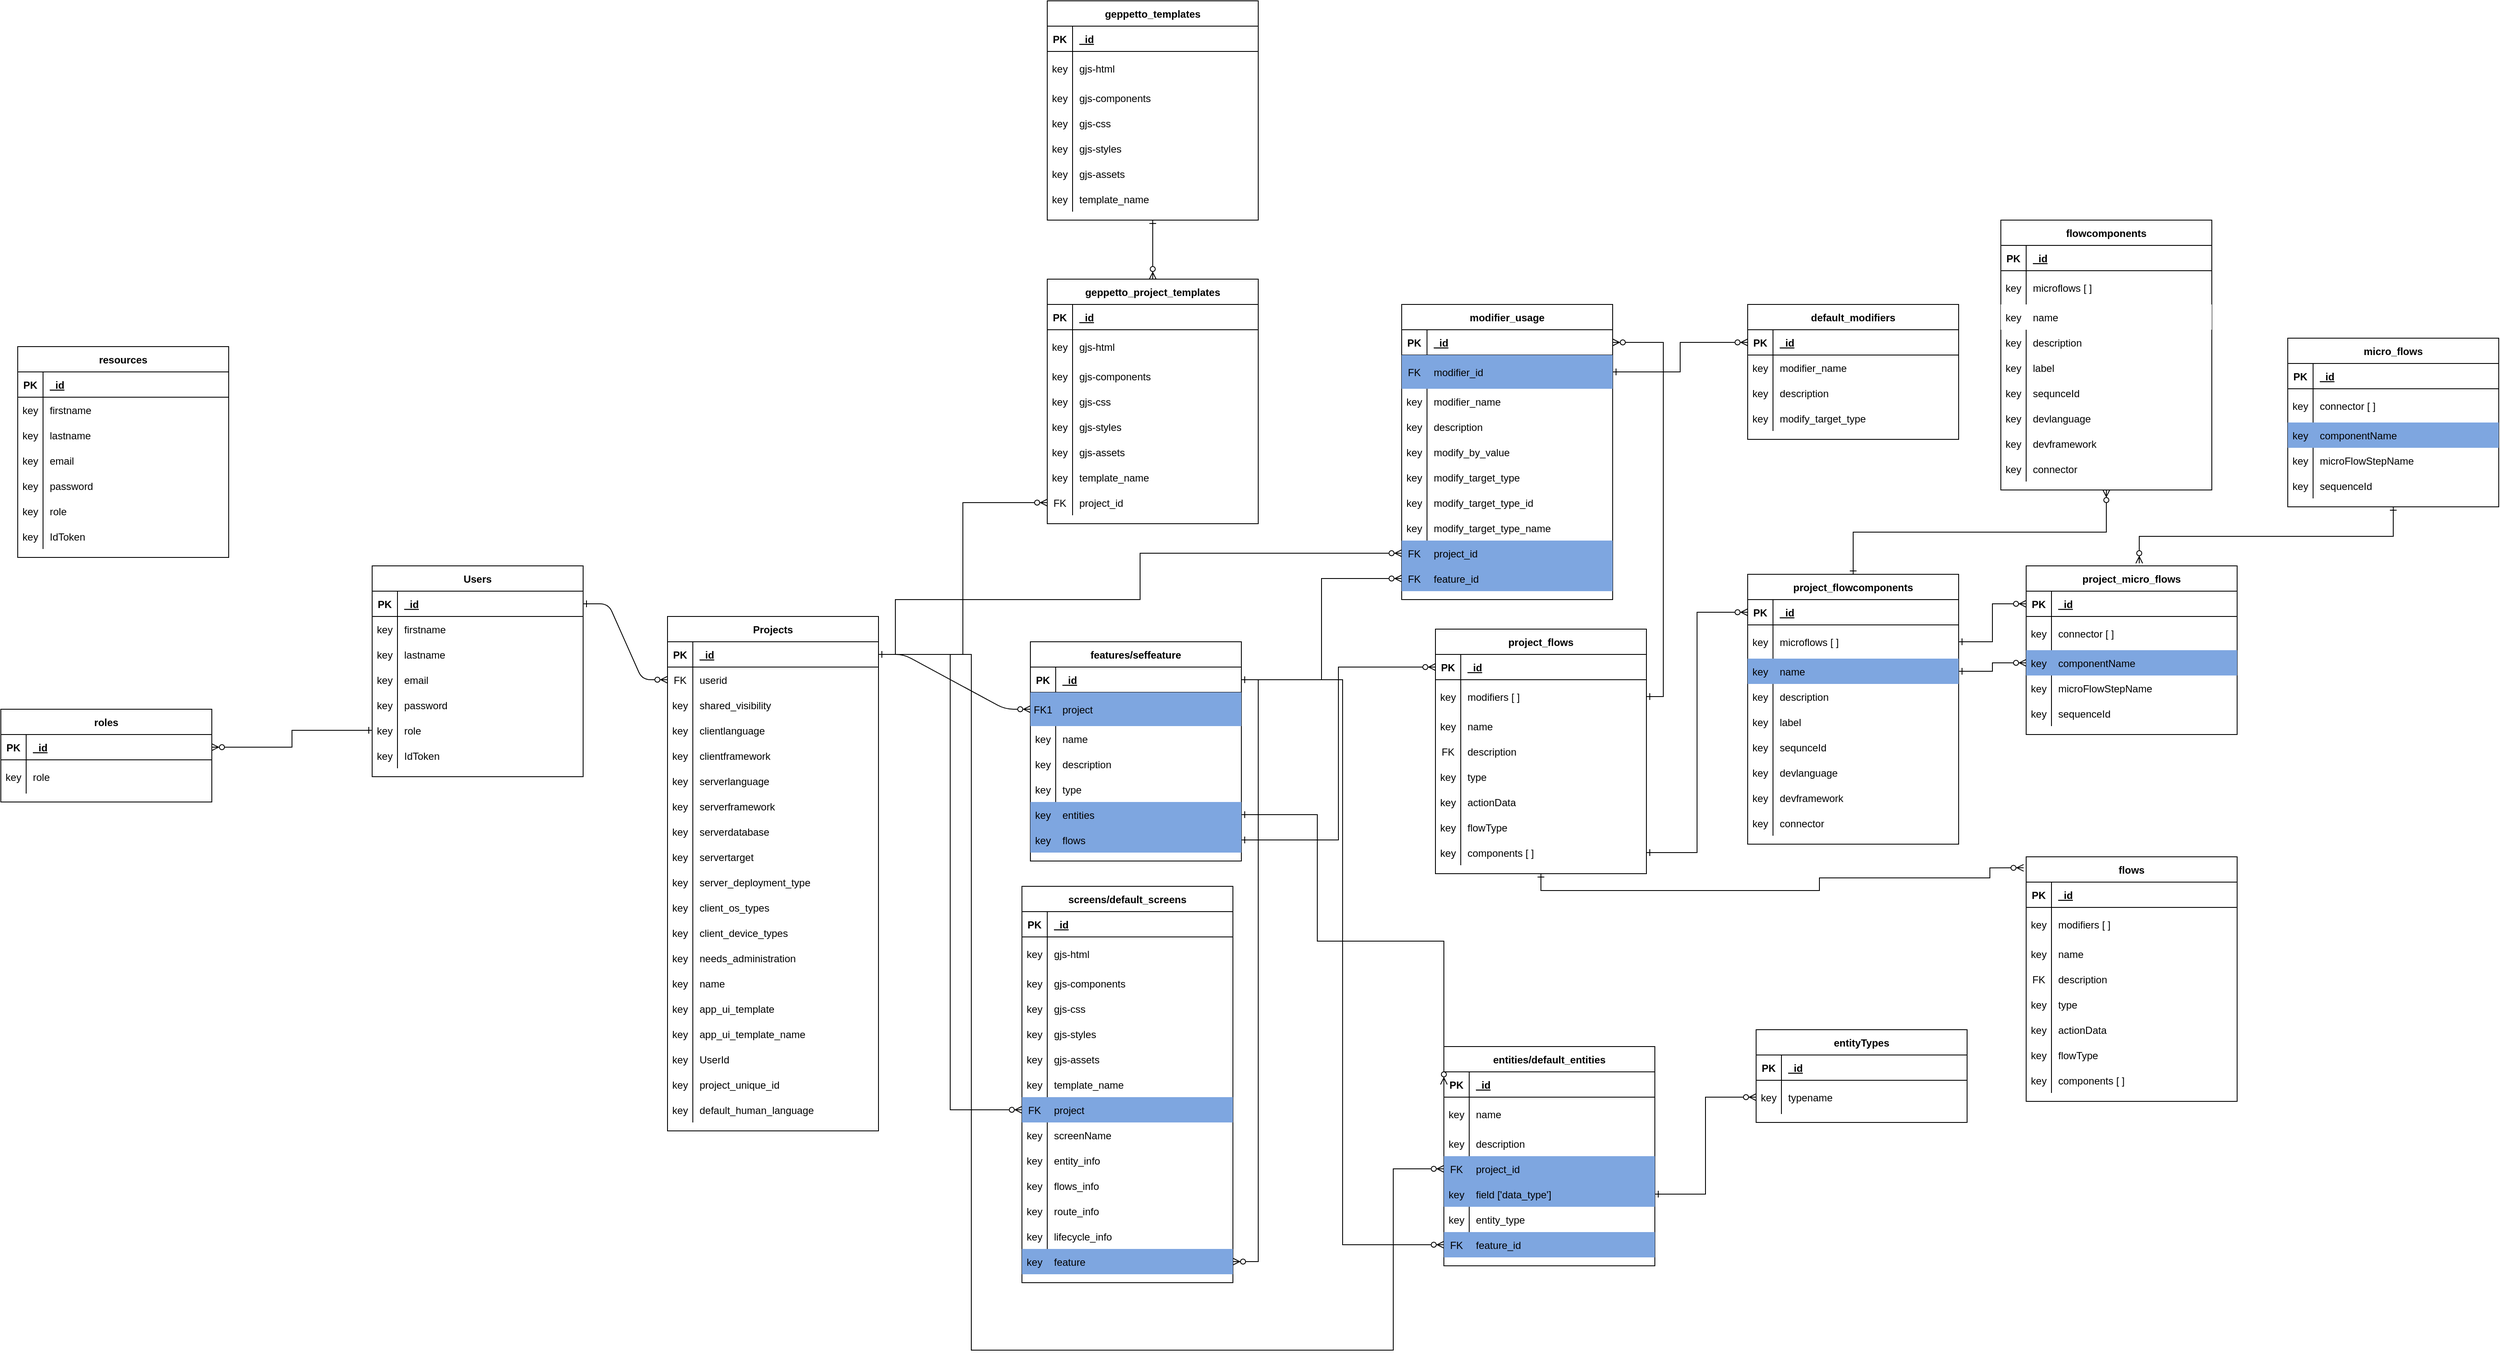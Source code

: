<mxfile version="15.4.0" type="device" pages="2"><diagram id="R2lEEEUBdFMjLlhIrx00" name="base erd"><mxGraphModel dx="2276" dy="2005" grid="1" gridSize="10" guides="1" tooltips="1" connect="1" arrows="1" fold="1" page="1" pageScale="1" pageWidth="850" pageHeight="1100" math="0" shadow="0" extFonts="Permanent Marker^https://fonts.googleapis.com/css?family=Permanent+Marker"><root><mxCell id="0"/><mxCell id="1" parent="0"/><mxCell id="C-vyLk0tnHw3VtMMgP7b-1" value="" style="edgeStyle=entityRelationEdgeStyle;endArrow=ERzeroToMany;startArrow=ERone;endFill=1;startFill=0;" parent="1" source="C-vyLk0tnHw3VtMMgP7b-24" target="C-vyLk0tnHw3VtMMgP7b-6" edge="1"><mxGeometry width="100" height="100" relative="1" as="geometry"><mxPoint x="340" y="720" as="sourcePoint"/><mxPoint x="440" y="620" as="targetPoint"/></mxGeometry></mxCell><mxCell id="C-vyLk0tnHw3VtMMgP7b-12" value="" style="edgeStyle=entityRelationEdgeStyle;endArrow=ERzeroToMany;startArrow=ERone;endFill=1;startFill=0;" parent="1" source="C-vyLk0tnHw3VtMMgP7b-3" target="C-vyLk0tnHw3VtMMgP7b-17" edge="1"><mxGeometry width="100" height="100" relative="1" as="geometry"><mxPoint x="400" y="180" as="sourcePoint"/><mxPoint x="460" y="205" as="targetPoint"/></mxGeometry></mxCell><mxCell id="C-vyLk0tnHw3VtMMgP7b-2" value="Projects" style="shape=table;startSize=30;container=1;collapsible=1;childLayout=tableLayout;fixedRows=1;rowLines=0;fontStyle=1;align=center;resizeLast=1;" parent="1" vertex="1"><mxGeometry x="450" y="120" width="250" height="610" as="geometry"/></mxCell><mxCell id="C-vyLk0tnHw3VtMMgP7b-3" value="" style="shape=partialRectangle;collapsible=0;dropTarget=0;pointerEvents=0;fillColor=none;points=[[0,0.5],[1,0.5]];portConstraint=eastwest;top=0;left=0;right=0;bottom=1;" parent="C-vyLk0tnHw3VtMMgP7b-2" vertex="1"><mxGeometry y="30" width="250" height="30" as="geometry"/></mxCell><mxCell id="C-vyLk0tnHw3VtMMgP7b-4" value="PK" style="shape=partialRectangle;overflow=hidden;connectable=0;fillColor=none;top=0;left=0;bottom=0;right=0;fontStyle=1;" parent="C-vyLk0tnHw3VtMMgP7b-3" vertex="1"><mxGeometry width="30" height="30" as="geometry"/></mxCell><mxCell id="C-vyLk0tnHw3VtMMgP7b-5" value="_id" style="shape=partialRectangle;overflow=hidden;connectable=0;fillColor=none;top=0;left=0;bottom=0;right=0;align=left;spacingLeft=6;fontStyle=5;" parent="C-vyLk0tnHw3VtMMgP7b-3" vertex="1"><mxGeometry x="30" width="220" height="30" as="geometry"/></mxCell><mxCell id="C-vyLk0tnHw3VtMMgP7b-6" value="" style="shape=partialRectangle;collapsible=0;dropTarget=0;pointerEvents=0;fillColor=none;points=[[0,0.5],[1,0.5]];portConstraint=eastwest;top=0;left=0;right=0;bottom=0;" parent="C-vyLk0tnHw3VtMMgP7b-2" vertex="1"><mxGeometry y="60" width="250" height="30" as="geometry"/></mxCell><mxCell id="C-vyLk0tnHw3VtMMgP7b-7" value="FK" style="shape=partialRectangle;overflow=hidden;connectable=0;fillColor=none;top=0;left=0;bottom=0;right=0;" parent="C-vyLk0tnHw3VtMMgP7b-6" vertex="1"><mxGeometry width="30" height="30" as="geometry"/></mxCell><mxCell id="C-vyLk0tnHw3VtMMgP7b-8" value="userid" style="shape=partialRectangle;overflow=hidden;connectable=0;fillColor=none;top=0;left=0;bottom=0;right=0;align=left;spacingLeft=6;" parent="C-vyLk0tnHw3VtMMgP7b-6" vertex="1"><mxGeometry x="30" width="220" height="30" as="geometry"/></mxCell><mxCell id="iNbhovtiXxcmFge84P-a-120" style="shape=partialRectangle;collapsible=0;dropTarget=0;pointerEvents=0;fillColor=none;points=[[0,0.5],[1,0.5]];portConstraint=eastwest;top=0;left=0;right=0;bottom=0;" parent="C-vyLk0tnHw3VtMMgP7b-2" vertex="1"><mxGeometry y="90" width="250" height="30" as="geometry"/></mxCell><mxCell id="iNbhovtiXxcmFge84P-a-121" value="key" style="shape=partialRectangle;overflow=hidden;connectable=0;fillColor=none;top=0;left=0;bottom=0;right=0;" parent="iNbhovtiXxcmFge84P-a-120" vertex="1"><mxGeometry width="30" height="30" as="geometry"/></mxCell><mxCell id="iNbhovtiXxcmFge84P-a-122" value="shared_visibility" style="shape=partialRectangle;overflow=hidden;connectable=0;fillColor=none;top=0;left=0;bottom=0;right=0;align=left;spacingLeft=6;" parent="iNbhovtiXxcmFge84P-a-120" vertex="1"><mxGeometry x="30" width="220" height="30" as="geometry"/></mxCell><mxCell id="iNbhovtiXxcmFge84P-a-126" style="shape=partialRectangle;collapsible=0;dropTarget=0;pointerEvents=0;fillColor=none;points=[[0,0.5],[1,0.5]];portConstraint=eastwest;top=0;left=0;right=0;bottom=0;" parent="C-vyLk0tnHw3VtMMgP7b-2" vertex="1"><mxGeometry y="120" width="250" height="30" as="geometry"/></mxCell><mxCell id="iNbhovtiXxcmFge84P-a-127" value="key" style="shape=partialRectangle;overflow=hidden;connectable=0;fillColor=none;top=0;left=0;bottom=0;right=0;" parent="iNbhovtiXxcmFge84P-a-126" vertex="1"><mxGeometry width="30" height="30" as="geometry"/></mxCell><mxCell id="iNbhovtiXxcmFge84P-a-128" value="clientlanguage" style="shape=partialRectangle;overflow=hidden;connectable=0;fillColor=none;top=0;left=0;bottom=0;right=0;align=left;spacingLeft=6;" parent="iNbhovtiXxcmFge84P-a-126" vertex="1"><mxGeometry x="30" width="220" height="30" as="geometry"/></mxCell><mxCell id="iNbhovtiXxcmFge84P-a-138" style="shape=partialRectangle;collapsible=0;dropTarget=0;pointerEvents=0;fillColor=none;points=[[0,0.5],[1,0.5]];portConstraint=eastwest;top=0;left=0;right=0;bottom=0;" parent="C-vyLk0tnHw3VtMMgP7b-2" vertex="1"><mxGeometry y="150" width="250" height="30" as="geometry"/></mxCell><mxCell id="iNbhovtiXxcmFge84P-a-139" value="key" style="shape=partialRectangle;overflow=hidden;connectable=0;fillColor=none;top=0;left=0;bottom=0;right=0;" parent="iNbhovtiXxcmFge84P-a-138" vertex="1"><mxGeometry width="30" height="30" as="geometry"/></mxCell><mxCell id="iNbhovtiXxcmFge84P-a-140" value="clientframework" style="shape=partialRectangle;overflow=hidden;connectable=0;fillColor=none;top=0;left=0;bottom=0;right=0;align=left;spacingLeft=6;" parent="iNbhovtiXxcmFge84P-a-138" vertex="1"><mxGeometry x="30" width="220" height="30" as="geometry"/></mxCell><mxCell id="iNbhovtiXxcmFge84P-a-135" style="shape=partialRectangle;collapsible=0;dropTarget=0;pointerEvents=0;fillColor=none;points=[[0,0.5],[1,0.5]];portConstraint=eastwest;top=0;left=0;right=0;bottom=0;" parent="C-vyLk0tnHw3VtMMgP7b-2" vertex="1"><mxGeometry y="180" width="250" height="30" as="geometry"/></mxCell><mxCell id="iNbhovtiXxcmFge84P-a-136" value="key" style="shape=partialRectangle;overflow=hidden;connectable=0;fillColor=none;top=0;left=0;bottom=0;right=0;" parent="iNbhovtiXxcmFge84P-a-135" vertex="1"><mxGeometry width="30" height="30" as="geometry"/></mxCell><mxCell id="iNbhovtiXxcmFge84P-a-137" value="serverlanguage" style="shape=partialRectangle;overflow=hidden;connectable=0;fillColor=none;top=0;left=0;bottom=0;right=0;align=left;spacingLeft=6;" parent="iNbhovtiXxcmFge84P-a-135" vertex="1"><mxGeometry x="30" width="220" height="30" as="geometry"/></mxCell><mxCell id="iNbhovtiXxcmFge84P-a-132" style="shape=partialRectangle;collapsible=0;dropTarget=0;pointerEvents=0;fillColor=none;points=[[0,0.5],[1,0.5]];portConstraint=eastwest;top=0;left=0;right=0;bottom=0;" parent="C-vyLk0tnHw3VtMMgP7b-2" vertex="1"><mxGeometry y="210" width="250" height="30" as="geometry"/></mxCell><mxCell id="iNbhovtiXxcmFge84P-a-133" value="key" style="shape=partialRectangle;overflow=hidden;connectable=0;fillColor=none;top=0;left=0;bottom=0;right=0;" parent="iNbhovtiXxcmFge84P-a-132" vertex="1"><mxGeometry width="30" height="30" as="geometry"/></mxCell><mxCell id="iNbhovtiXxcmFge84P-a-134" value="serverframework" style="shape=partialRectangle;overflow=hidden;connectable=0;fillColor=none;top=0;left=0;bottom=0;right=0;align=left;spacingLeft=6;" parent="iNbhovtiXxcmFge84P-a-132" vertex="1"><mxGeometry x="30" width="220" height="30" as="geometry"/></mxCell><mxCell id="iNbhovtiXxcmFge84P-a-129" style="shape=partialRectangle;collapsible=0;dropTarget=0;pointerEvents=0;fillColor=none;points=[[0,0.5],[1,0.5]];portConstraint=eastwest;top=0;left=0;right=0;bottom=0;" parent="C-vyLk0tnHw3VtMMgP7b-2" vertex="1"><mxGeometry y="240" width="250" height="30" as="geometry"/></mxCell><mxCell id="iNbhovtiXxcmFge84P-a-130" value="key" style="shape=partialRectangle;overflow=hidden;connectable=0;fillColor=none;top=0;left=0;bottom=0;right=0;" parent="iNbhovtiXxcmFge84P-a-129" vertex="1"><mxGeometry width="30" height="30" as="geometry"/></mxCell><mxCell id="iNbhovtiXxcmFge84P-a-131" value="serverdatabase" style="shape=partialRectangle;overflow=hidden;connectable=0;fillColor=none;top=0;left=0;bottom=0;right=0;align=left;spacingLeft=6;" parent="iNbhovtiXxcmFge84P-a-129" vertex="1"><mxGeometry x="30" width="220" height="30" as="geometry"/></mxCell><mxCell id="iNbhovtiXxcmFge84P-a-174" style="shape=partialRectangle;collapsible=0;dropTarget=0;pointerEvents=0;fillColor=none;points=[[0,0.5],[1,0.5]];portConstraint=eastwest;top=0;left=0;right=0;bottom=0;" parent="C-vyLk0tnHw3VtMMgP7b-2" vertex="1"><mxGeometry y="270" width="250" height="30" as="geometry"/></mxCell><mxCell id="iNbhovtiXxcmFge84P-a-175" value="key" style="shape=partialRectangle;overflow=hidden;connectable=0;fillColor=none;top=0;left=0;bottom=0;right=0;" parent="iNbhovtiXxcmFge84P-a-174" vertex="1"><mxGeometry width="30" height="30" as="geometry"/></mxCell><mxCell id="iNbhovtiXxcmFge84P-a-176" value="servertarget" style="shape=partialRectangle;overflow=hidden;connectable=0;fillColor=none;top=0;left=0;bottom=0;right=0;align=left;spacingLeft=6;" parent="iNbhovtiXxcmFge84P-a-174" vertex="1"><mxGeometry x="30" width="220" height="30" as="geometry"/></mxCell><mxCell id="iNbhovtiXxcmFge84P-a-171" style="shape=partialRectangle;collapsible=0;dropTarget=0;pointerEvents=0;fillColor=none;points=[[0,0.5],[1,0.5]];portConstraint=eastwest;top=0;left=0;right=0;bottom=0;" parent="C-vyLk0tnHw3VtMMgP7b-2" vertex="1"><mxGeometry y="300" width="250" height="30" as="geometry"/></mxCell><mxCell id="iNbhovtiXxcmFge84P-a-172" value="key" style="shape=partialRectangle;overflow=hidden;connectable=0;fillColor=none;top=0;left=0;bottom=0;right=0;" parent="iNbhovtiXxcmFge84P-a-171" vertex="1"><mxGeometry width="30" height="30" as="geometry"/></mxCell><mxCell id="iNbhovtiXxcmFge84P-a-173" value="server_deployment_type" style="shape=partialRectangle;overflow=hidden;connectable=0;fillColor=none;top=0;left=0;bottom=0;right=0;align=left;spacingLeft=6;" parent="iNbhovtiXxcmFge84P-a-171" vertex="1"><mxGeometry x="30" width="220" height="30" as="geometry"/></mxCell><mxCell id="iNbhovtiXxcmFge84P-a-168" style="shape=partialRectangle;collapsible=0;dropTarget=0;pointerEvents=0;fillColor=none;points=[[0,0.5],[1,0.5]];portConstraint=eastwest;top=0;left=0;right=0;bottom=0;" parent="C-vyLk0tnHw3VtMMgP7b-2" vertex="1"><mxGeometry y="330" width="250" height="30" as="geometry"/></mxCell><mxCell id="iNbhovtiXxcmFge84P-a-169" value="key" style="shape=partialRectangle;overflow=hidden;connectable=0;fillColor=none;top=0;left=0;bottom=0;right=0;" parent="iNbhovtiXxcmFge84P-a-168" vertex="1"><mxGeometry width="30" height="30" as="geometry"/></mxCell><mxCell id="iNbhovtiXxcmFge84P-a-170" value="client_os_types" style="shape=partialRectangle;overflow=hidden;connectable=0;fillColor=none;top=0;left=0;bottom=0;right=0;align=left;spacingLeft=6;" parent="iNbhovtiXxcmFge84P-a-168" vertex="1"><mxGeometry x="30" width="220" height="30" as="geometry"/></mxCell><mxCell id="iNbhovtiXxcmFge84P-a-165" style="shape=partialRectangle;collapsible=0;dropTarget=0;pointerEvents=0;fillColor=none;points=[[0,0.5],[1,0.5]];portConstraint=eastwest;top=0;left=0;right=0;bottom=0;" parent="C-vyLk0tnHw3VtMMgP7b-2" vertex="1"><mxGeometry y="360" width="250" height="30" as="geometry"/></mxCell><mxCell id="iNbhovtiXxcmFge84P-a-166" value="key" style="shape=partialRectangle;overflow=hidden;connectable=0;fillColor=none;top=0;left=0;bottom=0;right=0;" parent="iNbhovtiXxcmFge84P-a-165" vertex="1"><mxGeometry width="30" height="30" as="geometry"/></mxCell><mxCell id="iNbhovtiXxcmFge84P-a-167" value="client_device_types" style="shape=partialRectangle;overflow=hidden;connectable=0;fillColor=none;top=0;left=0;bottom=0;right=0;align=left;spacingLeft=6;" parent="iNbhovtiXxcmFge84P-a-165" vertex="1"><mxGeometry x="30" width="220" height="30" as="geometry"/></mxCell><mxCell id="iNbhovtiXxcmFge84P-a-162" style="shape=partialRectangle;collapsible=0;dropTarget=0;pointerEvents=0;fillColor=none;points=[[0,0.5],[1,0.5]];portConstraint=eastwest;top=0;left=0;right=0;bottom=0;" parent="C-vyLk0tnHw3VtMMgP7b-2" vertex="1"><mxGeometry y="390" width="250" height="30" as="geometry"/></mxCell><mxCell id="iNbhovtiXxcmFge84P-a-163" value="key" style="shape=partialRectangle;overflow=hidden;connectable=0;fillColor=none;top=0;left=0;bottom=0;right=0;" parent="iNbhovtiXxcmFge84P-a-162" vertex="1"><mxGeometry width="30" height="30" as="geometry"/></mxCell><mxCell id="iNbhovtiXxcmFge84P-a-164" value="needs_administration" style="shape=partialRectangle;overflow=hidden;connectable=0;fillColor=none;top=0;left=0;bottom=0;right=0;align=left;spacingLeft=6;" parent="iNbhovtiXxcmFge84P-a-162" vertex="1"><mxGeometry x="30" width="220" height="30" as="geometry"/></mxCell><mxCell id="iNbhovtiXxcmFge84P-a-159" style="shape=partialRectangle;collapsible=0;dropTarget=0;pointerEvents=0;fillColor=none;points=[[0,0.5],[1,0.5]];portConstraint=eastwest;top=0;left=0;right=0;bottom=0;" parent="C-vyLk0tnHw3VtMMgP7b-2" vertex="1"><mxGeometry y="420" width="250" height="30" as="geometry"/></mxCell><mxCell id="iNbhovtiXxcmFge84P-a-160" value="key" style="shape=partialRectangle;overflow=hidden;connectable=0;fillColor=none;top=0;left=0;bottom=0;right=0;" parent="iNbhovtiXxcmFge84P-a-159" vertex="1"><mxGeometry width="30" height="30" as="geometry"/></mxCell><mxCell id="iNbhovtiXxcmFge84P-a-161" value="name" style="shape=partialRectangle;overflow=hidden;connectable=0;fillColor=none;top=0;left=0;bottom=0;right=0;align=left;spacingLeft=6;" parent="iNbhovtiXxcmFge84P-a-159" vertex="1"><mxGeometry x="30" width="220" height="30" as="geometry"/></mxCell><mxCell id="iNbhovtiXxcmFge84P-a-156" style="shape=partialRectangle;collapsible=0;dropTarget=0;pointerEvents=0;fillColor=none;points=[[0,0.5],[1,0.5]];portConstraint=eastwest;top=0;left=0;right=0;bottom=0;" parent="C-vyLk0tnHw3VtMMgP7b-2" vertex="1"><mxGeometry y="450" width="250" height="30" as="geometry"/></mxCell><mxCell id="iNbhovtiXxcmFge84P-a-157" value="key" style="shape=partialRectangle;overflow=hidden;connectable=0;fillColor=none;top=0;left=0;bottom=0;right=0;" parent="iNbhovtiXxcmFge84P-a-156" vertex="1"><mxGeometry width="30" height="30" as="geometry"/></mxCell><mxCell id="iNbhovtiXxcmFge84P-a-158" value="app_ui_template" style="shape=partialRectangle;overflow=hidden;connectable=0;fillColor=none;top=0;left=0;bottom=0;right=0;align=left;spacingLeft=6;" parent="iNbhovtiXxcmFge84P-a-156" vertex="1"><mxGeometry x="30" width="220" height="30" as="geometry"/></mxCell><mxCell id="iNbhovtiXxcmFge84P-a-153" style="shape=partialRectangle;collapsible=0;dropTarget=0;pointerEvents=0;fillColor=none;points=[[0,0.5],[1,0.5]];portConstraint=eastwest;top=0;left=0;right=0;bottom=0;" parent="C-vyLk0tnHw3VtMMgP7b-2" vertex="1"><mxGeometry y="480" width="250" height="30" as="geometry"/></mxCell><mxCell id="iNbhovtiXxcmFge84P-a-154" value="key" style="shape=partialRectangle;overflow=hidden;connectable=0;fillColor=none;top=0;left=0;bottom=0;right=0;" parent="iNbhovtiXxcmFge84P-a-153" vertex="1"><mxGeometry width="30" height="30" as="geometry"/></mxCell><mxCell id="iNbhovtiXxcmFge84P-a-155" value="app_ui_template_name" style="shape=partialRectangle;overflow=hidden;connectable=0;fillColor=none;top=0;left=0;bottom=0;right=0;align=left;spacingLeft=6;" parent="iNbhovtiXxcmFge84P-a-153" vertex="1"><mxGeometry x="30" width="220" height="30" as="geometry"/></mxCell><mxCell id="iNbhovtiXxcmFge84P-a-150" style="shape=partialRectangle;collapsible=0;dropTarget=0;pointerEvents=0;fillColor=none;points=[[0,0.5],[1,0.5]];portConstraint=eastwest;top=0;left=0;right=0;bottom=0;" parent="C-vyLk0tnHw3VtMMgP7b-2" vertex="1"><mxGeometry y="510" width="250" height="30" as="geometry"/></mxCell><mxCell id="iNbhovtiXxcmFge84P-a-151" value="key" style="shape=partialRectangle;overflow=hidden;connectable=0;fillColor=none;top=0;left=0;bottom=0;right=0;" parent="iNbhovtiXxcmFge84P-a-150" vertex="1"><mxGeometry width="30" height="30" as="geometry"/></mxCell><mxCell id="iNbhovtiXxcmFge84P-a-152" value="UserId" style="shape=partialRectangle;overflow=hidden;connectable=0;fillColor=none;top=0;left=0;bottom=0;right=0;align=left;spacingLeft=6;" parent="iNbhovtiXxcmFge84P-a-150" vertex="1"><mxGeometry x="30" width="220" height="30" as="geometry"/></mxCell><mxCell id="iNbhovtiXxcmFge84P-a-147" style="shape=partialRectangle;collapsible=0;dropTarget=0;pointerEvents=0;fillColor=none;points=[[0,0.5],[1,0.5]];portConstraint=eastwest;top=0;left=0;right=0;bottom=0;" parent="C-vyLk0tnHw3VtMMgP7b-2" vertex="1"><mxGeometry y="540" width="250" height="30" as="geometry"/></mxCell><mxCell id="iNbhovtiXxcmFge84P-a-148" value="key" style="shape=partialRectangle;overflow=hidden;connectable=0;fillColor=none;top=0;left=0;bottom=0;right=0;" parent="iNbhovtiXxcmFge84P-a-147" vertex="1"><mxGeometry width="30" height="30" as="geometry"/></mxCell><mxCell id="iNbhovtiXxcmFge84P-a-149" value="project_unique_id" style="shape=partialRectangle;overflow=hidden;connectable=0;fillColor=none;top=0;left=0;bottom=0;right=0;align=left;spacingLeft=6;" parent="iNbhovtiXxcmFge84P-a-147" vertex="1"><mxGeometry x="30" width="220" height="30" as="geometry"/></mxCell><mxCell id="iNbhovtiXxcmFge84P-a-144" style="shape=partialRectangle;collapsible=0;dropTarget=0;pointerEvents=0;fillColor=none;points=[[0,0.5],[1,0.5]];portConstraint=eastwest;top=0;left=0;right=0;bottom=0;" parent="C-vyLk0tnHw3VtMMgP7b-2" vertex="1"><mxGeometry y="570" width="250" height="30" as="geometry"/></mxCell><mxCell id="iNbhovtiXxcmFge84P-a-145" value="key" style="shape=partialRectangle;overflow=hidden;connectable=0;fillColor=none;top=0;left=0;bottom=0;right=0;" parent="iNbhovtiXxcmFge84P-a-144" vertex="1"><mxGeometry width="30" height="30" as="geometry"/></mxCell><mxCell id="iNbhovtiXxcmFge84P-a-146" value="default_human_language" style="shape=partialRectangle;overflow=hidden;connectable=0;fillColor=none;top=0;left=0;bottom=0;right=0;align=left;spacingLeft=6;" parent="iNbhovtiXxcmFge84P-a-144" vertex="1"><mxGeometry x="30" width="220" height="30" as="geometry"/></mxCell><mxCell id="C-vyLk0tnHw3VtMMgP7b-13" value="features/seffeature" style="shape=table;startSize=30;container=1;collapsible=1;childLayout=tableLayout;fixedRows=1;rowLines=0;fontStyle=1;align=center;resizeLast=1;" parent="1" vertex="1"><mxGeometry x="880" y="150" width="250" height="260" as="geometry"><mxRectangle x="450" y="280" width="90" height="30" as="alternateBounds"/></mxGeometry></mxCell><mxCell id="C-vyLk0tnHw3VtMMgP7b-14" value="" style="shape=partialRectangle;collapsible=0;dropTarget=0;pointerEvents=0;fillColor=none;points=[[0,0.5],[1,0.5]];portConstraint=eastwest;top=0;left=0;right=0;bottom=1;" parent="C-vyLk0tnHw3VtMMgP7b-13" vertex="1"><mxGeometry y="30" width="250" height="30" as="geometry"/></mxCell><mxCell id="C-vyLk0tnHw3VtMMgP7b-15" value="PK" style="shape=partialRectangle;overflow=hidden;connectable=0;fillColor=none;top=0;left=0;bottom=0;right=0;fontStyle=1;" parent="C-vyLk0tnHw3VtMMgP7b-14" vertex="1"><mxGeometry width="30" height="30" as="geometry"/></mxCell><mxCell id="C-vyLk0tnHw3VtMMgP7b-16" value="_id" style="shape=partialRectangle;overflow=hidden;connectable=0;fillColor=none;top=0;left=0;bottom=0;right=0;align=left;spacingLeft=6;fontStyle=5;" parent="C-vyLk0tnHw3VtMMgP7b-14" vertex="1"><mxGeometry x="30" width="220" height="30" as="geometry"/></mxCell><mxCell id="C-vyLk0tnHw3VtMMgP7b-17" value="" style="shape=partialRectangle;collapsible=0;dropTarget=0;pointerEvents=0;points=[[0,0.5],[1,0.5]];portConstraint=eastwest;top=0;left=0;right=0;bottom=0;fillColor=#7EA6E0;" parent="C-vyLk0tnHw3VtMMgP7b-13" vertex="1"><mxGeometry y="60" width="250" height="40" as="geometry"/></mxCell><mxCell id="C-vyLk0tnHw3VtMMgP7b-18" value="FK1" style="shape=partialRectangle;overflow=hidden;connectable=0;fillColor=none;top=0;left=0;bottom=0;right=0;" parent="C-vyLk0tnHw3VtMMgP7b-17" vertex="1"><mxGeometry width="30" height="40" as="geometry"/></mxCell><mxCell id="C-vyLk0tnHw3VtMMgP7b-19" value="project" style="shape=partialRectangle;overflow=hidden;connectable=0;fillColor=none;top=0;left=0;bottom=0;right=0;align=left;spacingLeft=6;" parent="C-vyLk0tnHw3VtMMgP7b-17" vertex="1"><mxGeometry x="30" width="220" height="40" as="geometry"/></mxCell><mxCell id="C-vyLk0tnHw3VtMMgP7b-20" value="" style="shape=partialRectangle;collapsible=0;dropTarget=0;pointerEvents=0;fillColor=none;points=[[0,0.5],[1,0.5]];portConstraint=eastwest;top=0;left=0;right=0;bottom=0;" parent="C-vyLk0tnHw3VtMMgP7b-13" vertex="1"><mxGeometry y="100" width="250" height="30" as="geometry"/></mxCell><mxCell id="C-vyLk0tnHw3VtMMgP7b-21" value="key" style="shape=partialRectangle;overflow=hidden;connectable=0;fillColor=none;top=0;left=0;bottom=0;right=0;" parent="C-vyLk0tnHw3VtMMgP7b-20" vertex="1"><mxGeometry width="30" height="30" as="geometry"/></mxCell><mxCell id="C-vyLk0tnHw3VtMMgP7b-22" value="name" style="shape=partialRectangle;overflow=hidden;connectable=0;fillColor=none;top=0;left=0;bottom=0;right=0;align=left;spacingLeft=6;" parent="C-vyLk0tnHw3VtMMgP7b-20" vertex="1"><mxGeometry x="30" width="220" height="30" as="geometry"/></mxCell><mxCell id="iNbhovtiXxcmFge84P-a-187" style="shape=partialRectangle;collapsible=0;dropTarget=0;pointerEvents=0;fillColor=none;points=[[0,0.5],[1,0.5]];portConstraint=eastwest;top=0;left=0;right=0;bottom=0;" parent="C-vyLk0tnHw3VtMMgP7b-13" vertex="1"><mxGeometry y="130" width="250" height="30" as="geometry"/></mxCell><mxCell id="iNbhovtiXxcmFge84P-a-188" value="key" style="shape=partialRectangle;overflow=hidden;connectable=0;fillColor=none;top=0;left=0;bottom=0;right=0;" parent="iNbhovtiXxcmFge84P-a-187" vertex="1"><mxGeometry width="30" height="30" as="geometry"/></mxCell><mxCell id="iNbhovtiXxcmFge84P-a-189" value="description" style="shape=partialRectangle;overflow=hidden;connectable=0;fillColor=none;top=0;left=0;bottom=0;right=0;align=left;spacingLeft=6;" parent="iNbhovtiXxcmFge84P-a-187" vertex="1"><mxGeometry x="30" width="220" height="30" as="geometry"/></mxCell><mxCell id="iNbhovtiXxcmFge84P-a-184" style="shape=partialRectangle;collapsible=0;dropTarget=0;pointerEvents=0;fillColor=none;points=[[0,0.5],[1,0.5]];portConstraint=eastwest;top=0;left=0;right=0;bottom=0;" parent="C-vyLk0tnHw3VtMMgP7b-13" vertex="1"><mxGeometry y="160" width="250" height="30" as="geometry"/></mxCell><mxCell id="iNbhovtiXxcmFge84P-a-185" value="key" style="shape=partialRectangle;overflow=hidden;connectable=0;fillColor=none;top=0;left=0;bottom=0;right=0;" parent="iNbhovtiXxcmFge84P-a-184" vertex="1"><mxGeometry width="30" height="30" as="geometry"/></mxCell><mxCell id="iNbhovtiXxcmFge84P-a-186" value="type" style="shape=partialRectangle;overflow=hidden;connectable=0;fillColor=none;top=0;left=0;bottom=0;right=0;align=left;spacingLeft=6;" parent="iNbhovtiXxcmFge84P-a-184" vertex="1"><mxGeometry x="30" width="220" height="30" as="geometry"/></mxCell><mxCell id="iNbhovtiXxcmFge84P-a-181" style="shape=partialRectangle;collapsible=0;dropTarget=0;pointerEvents=0;points=[[0,0.5],[1,0.5]];portConstraint=eastwest;top=0;left=0;right=0;bottom=0;shadow=0;sketch=0;labelBorderColor=none;fillColor=#7EA6E0;" parent="C-vyLk0tnHw3VtMMgP7b-13" vertex="1"><mxGeometry y="190" width="250" height="30" as="geometry"/></mxCell><mxCell id="iNbhovtiXxcmFge84P-a-182" value="key" style="shape=partialRectangle;overflow=hidden;connectable=0;fillColor=none;top=0;left=0;bottom=0;right=0;" parent="iNbhovtiXxcmFge84P-a-181" vertex="1"><mxGeometry width="30" height="30" as="geometry"/></mxCell><mxCell id="iNbhovtiXxcmFge84P-a-183" value="entities" style="shape=partialRectangle;overflow=hidden;connectable=0;top=0;left=0;bottom=0;right=0;align=left;spacingLeft=6;fillColor=none;" parent="iNbhovtiXxcmFge84P-a-181" vertex="1"><mxGeometry x="30" width="220" height="30" as="geometry"/></mxCell><mxCell id="iNbhovtiXxcmFge84P-a-178" style="shape=partialRectangle;collapsible=0;dropTarget=0;pointerEvents=0;points=[[0,0.5],[1,0.5]];portConstraint=eastwest;top=0;left=0;right=0;bottom=0;fillColor=#7EA6E0;" parent="C-vyLk0tnHw3VtMMgP7b-13" vertex="1"><mxGeometry y="220" width="250" height="30" as="geometry"/></mxCell><mxCell id="iNbhovtiXxcmFge84P-a-179" value="key" style="shape=partialRectangle;overflow=hidden;connectable=0;fillColor=none;top=0;left=0;bottom=0;right=0;" parent="iNbhovtiXxcmFge84P-a-178" vertex="1"><mxGeometry width="30" height="30" as="geometry"/></mxCell><mxCell id="iNbhovtiXxcmFge84P-a-180" value="flows" style="shape=partialRectangle;overflow=hidden;connectable=0;fillColor=none;top=0;left=0;bottom=0;right=0;align=left;spacingLeft=6;" parent="iNbhovtiXxcmFge84P-a-178" vertex="1"><mxGeometry x="30" width="220" height="30" as="geometry"/></mxCell><mxCell id="C-vyLk0tnHw3VtMMgP7b-23" value="Users" style="shape=table;startSize=30;container=1;collapsible=1;childLayout=tableLayout;fixedRows=1;rowLines=0;fontStyle=1;align=center;resizeLast=1;" parent="1" vertex="1"><mxGeometry x="100" y="60" width="250" height="250" as="geometry"/></mxCell><mxCell id="C-vyLk0tnHw3VtMMgP7b-24" value="" style="shape=partialRectangle;collapsible=0;dropTarget=0;pointerEvents=0;fillColor=none;points=[[0,0.5],[1,0.5]];portConstraint=eastwest;top=0;left=0;right=0;bottom=1;" parent="C-vyLk0tnHw3VtMMgP7b-23" vertex="1"><mxGeometry y="30" width="250" height="30" as="geometry"/></mxCell><mxCell id="C-vyLk0tnHw3VtMMgP7b-25" value="PK" style="shape=partialRectangle;overflow=hidden;connectable=0;fillColor=none;top=0;left=0;bottom=0;right=0;fontStyle=1;" parent="C-vyLk0tnHw3VtMMgP7b-24" vertex="1"><mxGeometry width="30" height="30" as="geometry"/></mxCell><mxCell id="C-vyLk0tnHw3VtMMgP7b-26" value="_id" style="shape=partialRectangle;overflow=hidden;connectable=0;fillColor=none;top=0;left=0;bottom=0;right=0;align=left;spacingLeft=6;fontStyle=5;" parent="C-vyLk0tnHw3VtMMgP7b-24" vertex="1"><mxGeometry x="30" width="220" height="30" as="geometry"/></mxCell><mxCell id="C-vyLk0tnHw3VtMMgP7b-27" value="" style="shape=partialRectangle;collapsible=0;dropTarget=0;pointerEvents=0;fillColor=none;points=[[0,0.5],[1,0.5]];portConstraint=eastwest;top=0;left=0;right=0;bottom=0;" parent="C-vyLk0tnHw3VtMMgP7b-23" vertex="1"><mxGeometry y="60" width="250" height="30" as="geometry"/></mxCell><mxCell id="C-vyLk0tnHw3VtMMgP7b-28" value="key" style="shape=partialRectangle;overflow=hidden;connectable=0;fillColor=none;top=0;left=0;bottom=0;right=0;" parent="C-vyLk0tnHw3VtMMgP7b-27" vertex="1"><mxGeometry width="30" height="30" as="geometry"/></mxCell><mxCell id="C-vyLk0tnHw3VtMMgP7b-29" value="firstname" style="shape=partialRectangle;overflow=hidden;connectable=0;fillColor=none;top=0;left=0;bottom=0;right=0;align=left;spacingLeft=6;" parent="C-vyLk0tnHw3VtMMgP7b-27" vertex="1"><mxGeometry x="30" width="220" height="30" as="geometry"/></mxCell><mxCell id="iNbhovtiXxcmFge84P-a-102" style="shape=partialRectangle;collapsible=0;dropTarget=0;pointerEvents=0;fillColor=none;points=[[0,0.5],[1,0.5]];portConstraint=eastwest;top=0;left=0;right=0;bottom=0;" parent="C-vyLk0tnHw3VtMMgP7b-23" vertex="1"><mxGeometry y="90" width="250" height="30" as="geometry"/></mxCell><mxCell id="iNbhovtiXxcmFge84P-a-103" value="key" style="shape=partialRectangle;overflow=hidden;connectable=0;fillColor=none;top=0;left=0;bottom=0;right=0;" parent="iNbhovtiXxcmFge84P-a-102" vertex="1"><mxGeometry width="30" height="30" as="geometry"/></mxCell><mxCell id="iNbhovtiXxcmFge84P-a-104" value="lastname" style="shape=partialRectangle;overflow=hidden;connectable=0;fillColor=none;top=0;left=0;bottom=0;right=0;align=left;spacingLeft=6;" parent="iNbhovtiXxcmFge84P-a-102" vertex="1"><mxGeometry x="30" width="220" height="30" as="geometry"/></mxCell><mxCell id="iNbhovtiXxcmFge84P-a-105" style="shape=partialRectangle;collapsible=0;dropTarget=0;pointerEvents=0;fillColor=none;points=[[0,0.5],[1,0.5]];portConstraint=eastwest;top=0;left=0;right=0;bottom=0;" parent="C-vyLk0tnHw3VtMMgP7b-23" vertex="1"><mxGeometry y="120" width="250" height="30" as="geometry"/></mxCell><mxCell id="iNbhovtiXxcmFge84P-a-106" value="key" style="shape=partialRectangle;overflow=hidden;connectable=0;fillColor=none;top=0;left=0;bottom=0;right=0;" parent="iNbhovtiXxcmFge84P-a-105" vertex="1"><mxGeometry width="30" height="30" as="geometry"/></mxCell><mxCell id="iNbhovtiXxcmFge84P-a-107" value="email" style="shape=partialRectangle;overflow=hidden;connectable=0;fillColor=none;top=0;left=0;bottom=0;right=0;align=left;spacingLeft=6;" parent="iNbhovtiXxcmFge84P-a-105" vertex="1"><mxGeometry x="30" width="220" height="30" as="geometry"/></mxCell><mxCell id="iNbhovtiXxcmFge84P-a-108" style="shape=partialRectangle;collapsible=0;dropTarget=0;pointerEvents=0;fillColor=none;points=[[0,0.5],[1,0.5]];portConstraint=eastwest;top=0;left=0;right=0;bottom=0;" parent="C-vyLk0tnHw3VtMMgP7b-23" vertex="1"><mxGeometry y="150" width="250" height="30" as="geometry"/></mxCell><mxCell id="iNbhovtiXxcmFge84P-a-109" value="key" style="shape=partialRectangle;overflow=hidden;connectable=0;fillColor=none;top=0;left=0;bottom=0;right=0;" parent="iNbhovtiXxcmFge84P-a-108" vertex="1"><mxGeometry width="30" height="30" as="geometry"/></mxCell><mxCell id="iNbhovtiXxcmFge84P-a-110" value="password" style="shape=partialRectangle;overflow=hidden;connectable=0;fillColor=none;top=0;left=0;bottom=0;right=0;align=left;spacingLeft=6;" parent="iNbhovtiXxcmFge84P-a-108" vertex="1"><mxGeometry x="30" width="220" height="30" as="geometry"/></mxCell><mxCell id="iNbhovtiXxcmFge84P-a-117" style="shape=partialRectangle;collapsible=0;dropTarget=0;pointerEvents=0;fillColor=none;points=[[0,0.5],[1,0.5]];portConstraint=eastwest;top=0;left=0;right=0;bottom=0;" parent="C-vyLk0tnHw3VtMMgP7b-23" vertex="1"><mxGeometry y="180" width="250" height="30" as="geometry"/></mxCell><mxCell id="iNbhovtiXxcmFge84P-a-118" value="key" style="shape=partialRectangle;overflow=hidden;connectable=0;fillColor=none;top=0;left=0;bottom=0;right=0;" parent="iNbhovtiXxcmFge84P-a-117" vertex="1"><mxGeometry width="30" height="30" as="geometry"/></mxCell><mxCell id="iNbhovtiXxcmFge84P-a-119" value="role" style="shape=partialRectangle;overflow=hidden;connectable=0;fillColor=none;top=0;left=0;bottom=0;right=0;align=left;spacingLeft=6;" parent="iNbhovtiXxcmFge84P-a-117" vertex="1"><mxGeometry x="30" width="220" height="30" as="geometry"/></mxCell><mxCell id="iNbhovtiXxcmFge84P-a-114" style="shape=partialRectangle;collapsible=0;dropTarget=0;pointerEvents=0;fillColor=none;points=[[0,0.5],[1,0.5]];portConstraint=eastwest;top=0;left=0;right=0;bottom=0;" parent="C-vyLk0tnHw3VtMMgP7b-23" vertex="1"><mxGeometry y="210" width="250" height="30" as="geometry"/></mxCell><mxCell id="iNbhovtiXxcmFge84P-a-115" value="key" style="shape=partialRectangle;overflow=hidden;connectable=0;fillColor=none;top=0;left=0;bottom=0;right=0;" parent="iNbhovtiXxcmFge84P-a-114" vertex="1"><mxGeometry width="30" height="30" as="geometry"/></mxCell><mxCell id="iNbhovtiXxcmFge84P-a-116" value="IdToken" style="shape=partialRectangle;overflow=hidden;connectable=0;fillColor=none;top=0;left=0;bottom=0;right=0;align=left;spacingLeft=6;" parent="iNbhovtiXxcmFge84P-a-114" vertex="1"><mxGeometry x="30" width="220" height="30" as="geometry"/></mxCell><mxCell id="iNbhovtiXxcmFge84P-a-72" value="entities/default_entities" style="shape=table;startSize=30;container=1;collapsible=1;childLayout=tableLayout;fixedRows=1;rowLines=0;fontStyle=1;align=center;resizeLast=1;" parent="1" vertex="1"><mxGeometry x="1370" y="630" width="250" height="260" as="geometry"><mxRectangle x="450" y="280" width="90" height="30" as="alternateBounds"/></mxGeometry></mxCell><mxCell id="iNbhovtiXxcmFge84P-a-73" value="" style="shape=partialRectangle;collapsible=0;dropTarget=0;pointerEvents=0;fillColor=none;points=[[0,0.5],[1,0.5]];portConstraint=eastwest;top=0;left=0;right=0;bottom=1;" parent="iNbhovtiXxcmFge84P-a-72" vertex="1"><mxGeometry y="30" width="250" height="30" as="geometry"/></mxCell><mxCell id="iNbhovtiXxcmFge84P-a-74" value="PK" style="shape=partialRectangle;overflow=hidden;connectable=0;fillColor=none;top=0;left=0;bottom=0;right=0;fontStyle=1;" parent="iNbhovtiXxcmFge84P-a-73" vertex="1"><mxGeometry width="30" height="30" as="geometry"/></mxCell><mxCell id="iNbhovtiXxcmFge84P-a-75" value="_id" style="shape=partialRectangle;overflow=hidden;connectable=0;fillColor=none;top=0;left=0;bottom=0;right=0;align=left;spacingLeft=6;fontStyle=5;" parent="iNbhovtiXxcmFge84P-a-73" vertex="1"><mxGeometry x="30" width="220" height="30" as="geometry"/></mxCell><mxCell id="iNbhovtiXxcmFge84P-a-76" value="" style="shape=partialRectangle;collapsible=0;dropTarget=0;pointerEvents=0;fillColor=none;points=[[0,0.5],[1,0.5]];portConstraint=eastwest;top=0;left=0;right=0;bottom=0;" parent="iNbhovtiXxcmFge84P-a-72" vertex="1"><mxGeometry y="60" width="250" height="40" as="geometry"/></mxCell><mxCell id="iNbhovtiXxcmFge84P-a-77" value="key" style="shape=partialRectangle;overflow=hidden;connectable=0;fillColor=none;top=0;left=0;bottom=0;right=0;" parent="iNbhovtiXxcmFge84P-a-76" vertex="1"><mxGeometry width="30" height="40" as="geometry"/></mxCell><mxCell id="iNbhovtiXxcmFge84P-a-78" value="name" style="shape=partialRectangle;overflow=hidden;connectable=0;fillColor=none;top=0;left=0;bottom=0;right=0;align=left;spacingLeft=6;" parent="iNbhovtiXxcmFge84P-a-76" vertex="1"><mxGeometry x="30" width="220" height="40" as="geometry"/></mxCell><mxCell id="iNbhovtiXxcmFge84P-a-79" value="" style="shape=partialRectangle;collapsible=0;dropTarget=0;pointerEvents=0;fillColor=none;points=[[0,0.5],[1,0.5]];portConstraint=eastwest;top=0;left=0;right=0;bottom=0;" parent="iNbhovtiXxcmFge84P-a-72" vertex="1"><mxGeometry y="100" width="250" height="30" as="geometry"/></mxCell><mxCell id="iNbhovtiXxcmFge84P-a-80" value="key" style="shape=partialRectangle;overflow=hidden;connectable=0;fillColor=none;top=0;left=0;bottom=0;right=0;" parent="iNbhovtiXxcmFge84P-a-79" vertex="1"><mxGeometry width="30" height="30" as="geometry"/></mxCell><mxCell id="iNbhovtiXxcmFge84P-a-81" value="description" style="shape=partialRectangle;overflow=hidden;connectable=0;fillColor=none;top=0;left=0;bottom=0;right=0;align=left;spacingLeft=6;" parent="iNbhovtiXxcmFge84P-a-79" vertex="1"><mxGeometry x="30" width="220" height="30" as="geometry"/></mxCell><mxCell id="iNbhovtiXxcmFge84P-a-199" style="shape=partialRectangle;collapsible=0;dropTarget=0;pointerEvents=0;points=[[0,0.5],[1,0.5]];portConstraint=eastwest;top=0;left=0;right=0;bottom=0;fillColor=#7EA6E0;" parent="iNbhovtiXxcmFge84P-a-72" vertex="1"><mxGeometry y="130" width="250" height="30" as="geometry"/></mxCell><mxCell id="iNbhovtiXxcmFge84P-a-200" value="FK" style="shape=partialRectangle;overflow=hidden;connectable=0;fillColor=none;top=0;left=0;bottom=0;right=0;" parent="iNbhovtiXxcmFge84P-a-199" vertex="1"><mxGeometry width="30" height="30" as="geometry"/></mxCell><mxCell id="iNbhovtiXxcmFge84P-a-201" value="project_id" style="shape=partialRectangle;overflow=hidden;connectable=0;fillColor=none;top=0;left=0;bottom=0;right=0;align=left;spacingLeft=6;" parent="iNbhovtiXxcmFge84P-a-199" vertex="1"><mxGeometry x="30" width="220" height="30" as="geometry"/></mxCell><mxCell id="iNbhovtiXxcmFge84P-a-196" style="shape=partialRectangle;collapsible=0;dropTarget=0;pointerEvents=0;points=[[0,0.5],[1,0.5]];portConstraint=eastwest;top=0;left=0;right=0;bottom=0;fillColor=#7EA6E0;" parent="iNbhovtiXxcmFge84P-a-72" vertex="1"><mxGeometry y="160" width="250" height="30" as="geometry"/></mxCell><mxCell id="iNbhovtiXxcmFge84P-a-197" value="key" style="shape=partialRectangle;overflow=hidden;connectable=0;fillColor=none;top=0;left=0;bottom=0;right=0;" parent="iNbhovtiXxcmFge84P-a-196" vertex="1"><mxGeometry width="30" height="30" as="geometry"/></mxCell><mxCell id="iNbhovtiXxcmFge84P-a-198" value="field ['data_type']" style="shape=partialRectangle;overflow=hidden;connectable=0;fillColor=none;top=0;left=0;bottom=0;right=0;align=left;spacingLeft=6;" parent="iNbhovtiXxcmFge84P-a-196" vertex="1"><mxGeometry x="30" width="220" height="30" as="geometry"/></mxCell><mxCell id="iNbhovtiXxcmFge84P-a-193" style="shape=partialRectangle;collapsible=0;dropTarget=0;pointerEvents=0;fillColor=none;points=[[0,0.5],[1,0.5]];portConstraint=eastwest;top=0;left=0;right=0;bottom=0;" parent="iNbhovtiXxcmFge84P-a-72" vertex="1"><mxGeometry y="190" width="250" height="30" as="geometry"/></mxCell><mxCell id="iNbhovtiXxcmFge84P-a-194" value="key" style="shape=partialRectangle;overflow=hidden;connectable=0;fillColor=none;top=0;left=0;bottom=0;right=0;" parent="iNbhovtiXxcmFge84P-a-193" vertex="1"><mxGeometry width="30" height="30" as="geometry"/></mxCell><mxCell id="iNbhovtiXxcmFge84P-a-195" value="entity_type" style="shape=partialRectangle;overflow=hidden;connectable=0;fillColor=none;top=0;left=0;bottom=0;right=0;align=left;spacingLeft=6;" parent="iNbhovtiXxcmFge84P-a-193" vertex="1"><mxGeometry x="30" width="220" height="30" as="geometry"/></mxCell><mxCell id="iNbhovtiXxcmFge84P-a-190" style="shape=partialRectangle;collapsible=0;dropTarget=0;pointerEvents=0;points=[[0,0.5],[1,0.5]];portConstraint=eastwest;top=0;left=0;right=0;bottom=0;fillColor=#7EA6E0;" parent="iNbhovtiXxcmFge84P-a-72" vertex="1"><mxGeometry y="220" width="250" height="30" as="geometry"/></mxCell><mxCell id="iNbhovtiXxcmFge84P-a-191" value="FK" style="shape=partialRectangle;overflow=hidden;connectable=0;fillColor=none;top=0;left=0;bottom=0;right=0;" parent="iNbhovtiXxcmFge84P-a-190" vertex="1"><mxGeometry width="30" height="30" as="geometry"/></mxCell><mxCell id="iNbhovtiXxcmFge84P-a-192" value="feature_id" style="shape=partialRectangle;overflow=hidden;connectable=0;fillColor=none;top=0;left=0;bottom=0;right=0;align=left;spacingLeft=6;" parent="iNbhovtiXxcmFge84P-a-190" vertex="1"><mxGeometry x="30" width="220" height="30" as="geometry"/></mxCell><mxCell id="iNbhovtiXxcmFge84P-a-661" style="edgeStyle=orthogonalEdgeStyle;rounded=0;orthogonalLoop=1;jettySize=auto;html=1;exitX=0.5;exitY=1;exitDx=0;exitDy=0;entryX=-0.012;entryY=0.045;entryDx=0;entryDy=0;entryPerimeter=0;startArrow=ERone;startFill=0;endArrow=ERzeroToMany;endFill=1;" parent="1" source="iNbhovtiXxcmFge84P-a-225" target="iNbhovtiXxcmFge84P-a-636" edge="1"><mxGeometry relative="1" as="geometry"><Array as="points"><mxPoint x="1485" y="445"/><mxPoint x="1815" y="445"/><mxPoint x="1815" y="430"/><mxPoint x="2017" y="430"/></Array></mxGeometry></mxCell><mxCell id="iNbhovtiXxcmFge84P-a-225" value="project_flows" style="shape=table;startSize=30;container=1;collapsible=1;childLayout=tableLayout;fixedRows=1;rowLines=0;fontStyle=1;align=center;resizeLast=1;" parent="1" vertex="1"><mxGeometry x="1360" y="135" width="250" height="290" as="geometry"><mxRectangle x="450" y="280" width="90" height="30" as="alternateBounds"/></mxGeometry></mxCell><mxCell id="iNbhovtiXxcmFge84P-a-226" value="" style="shape=partialRectangle;collapsible=0;dropTarget=0;pointerEvents=0;fillColor=none;points=[[0,0.5],[1,0.5]];portConstraint=eastwest;top=0;left=0;right=0;bottom=1;" parent="iNbhovtiXxcmFge84P-a-225" vertex="1"><mxGeometry y="30" width="250" height="30" as="geometry"/></mxCell><mxCell id="iNbhovtiXxcmFge84P-a-227" value="PK" style="shape=partialRectangle;overflow=hidden;connectable=0;fillColor=none;top=0;left=0;bottom=0;right=0;fontStyle=1;" parent="iNbhovtiXxcmFge84P-a-226" vertex="1"><mxGeometry width="30" height="30" as="geometry"/></mxCell><mxCell id="iNbhovtiXxcmFge84P-a-228" value="_id" style="shape=partialRectangle;overflow=hidden;connectable=0;fillColor=none;top=0;left=0;bottom=0;right=0;align=left;spacingLeft=6;fontStyle=5;" parent="iNbhovtiXxcmFge84P-a-226" vertex="1"><mxGeometry x="30" width="220" height="30" as="geometry"/></mxCell><mxCell id="iNbhovtiXxcmFge84P-a-229" value="" style="shape=partialRectangle;collapsible=0;dropTarget=0;pointerEvents=0;fillColor=none;points=[[0,0.5],[1,0.5]];portConstraint=eastwest;top=0;left=0;right=0;bottom=0;" parent="iNbhovtiXxcmFge84P-a-225" vertex="1"><mxGeometry y="60" width="250" height="40" as="geometry"/></mxCell><mxCell id="iNbhovtiXxcmFge84P-a-230" value="key" style="shape=partialRectangle;overflow=hidden;connectable=0;fillColor=none;top=0;left=0;bottom=0;right=0;" parent="iNbhovtiXxcmFge84P-a-229" vertex="1"><mxGeometry width="30" height="40" as="geometry"/></mxCell><mxCell id="iNbhovtiXxcmFge84P-a-231" value="modifiers [ ]" style="shape=partialRectangle;overflow=hidden;connectable=0;fillColor=none;top=0;left=0;bottom=0;right=0;align=left;spacingLeft=6;" parent="iNbhovtiXxcmFge84P-a-229" vertex="1"><mxGeometry x="30" width="220" height="40" as="geometry"/></mxCell><mxCell id="iNbhovtiXxcmFge84P-a-232" value="" style="shape=partialRectangle;collapsible=0;dropTarget=0;pointerEvents=0;fillColor=none;points=[[0,0.5],[1,0.5]];portConstraint=eastwest;top=0;left=0;right=0;bottom=0;" parent="iNbhovtiXxcmFge84P-a-225" vertex="1"><mxGeometry y="100" width="250" height="30" as="geometry"/></mxCell><mxCell id="iNbhovtiXxcmFge84P-a-233" value="key" style="shape=partialRectangle;overflow=hidden;connectable=0;fillColor=none;top=0;left=0;bottom=0;right=0;" parent="iNbhovtiXxcmFge84P-a-232" vertex="1"><mxGeometry width="30" height="30" as="geometry"/></mxCell><mxCell id="iNbhovtiXxcmFge84P-a-234" value="name" style="shape=partialRectangle;overflow=hidden;connectable=0;fillColor=none;top=0;left=0;bottom=0;right=0;align=left;spacingLeft=6;" parent="iNbhovtiXxcmFge84P-a-232" vertex="1"><mxGeometry x="30" width="220" height="30" as="geometry"/></mxCell><mxCell id="iNbhovtiXxcmFge84P-a-235" style="shape=partialRectangle;collapsible=0;dropTarget=0;pointerEvents=0;fillColor=none;points=[[0,0.5],[1,0.5]];portConstraint=eastwest;top=0;left=0;right=0;bottom=0;" parent="iNbhovtiXxcmFge84P-a-225" vertex="1"><mxGeometry y="130" width="250" height="30" as="geometry"/></mxCell><mxCell id="iNbhovtiXxcmFge84P-a-236" value="FK" style="shape=partialRectangle;overflow=hidden;connectable=0;fillColor=none;top=0;left=0;bottom=0;right=0;" parent="iNbhovtiXxcmFge84P-a-235" vertex="1"><mxGeometry width="30" height="30" as="geometry"/></mxCell><mxCell id="iNbhovtiXxcmFge84P-a-237" value="description" style="shape=partialRectangle;overflow=hidden;connectable=0;fillColor=none;top=0;left=0;bottom=0;right=0;align=left;spacingLeft=6;" parent="iNbhovtiXxcmFge84P-a-235" vertex="1"><mxGeometry x="30" width="220" height="30" as="geometry"/></mxCell><mxCell id="iNbhovtiXxcmFge84P-a-238" style="shape=partialRectangle;collapsible=0;dropTarget=0;pointerEvents=0;fillColor=none;points=[[0,0.5],[1,0.5]];portConstraint=eastwest;top=0;left=0;right=0;bottom=0;" parent="iNbhovtiXxcmFge84P-a-225" vertex="1"><mxGeometry y="160" width="250" height="30" as="geometry"/></mxCell><mxCell id="iNbhovtiXxcmFge84P-a-239" value="key" style="shape=partialRectangle;overflow=hidden;connectable=0;fillColor=none;top=0;left=0;bottom=0;right=0;" parent="iNbhovtiXxcmFge84P-a-238" vertex="1"><mxGeometry width="30" height="30" as="geometry"/></mxCell><mxCell id="iNbhovtiXxcmFge84P-a-240" value="type" style="shape=partialRectangle;overflow=hidden;connectable=0;fillColor=none;top=0;left=0;bottom=0;right=0;align=left;spacingLeft=6;" parent="iNbhovtiXxcmFge84P-a-238" vertex="1"><mxGeometry x="30" width="220" height="30" as="geometry"/></mxCell><mxCell id="iNbhovtiXxcmFge84P-a-241" style="shape=partialRectangle;collapsible=0;dropTarget=0;pointerEvents=0;fillColor=none;points=[[0,0.5],[1,0.5]];portConstraint=eastwest;top=0;left=0;right=0;bottom=0;" parent="iNbhovtiXxcmFge84P-a-225" vertex="1"><mxGeometry y="190" width="250" height="30" as="geometry"/></mxCell><mxCell id="iNbhovtiXxcmFge84P-a-242" value="key" style="shape=partialRectangle;overflow=hidden;connectable=0;fillColor=none;top=0;left=0;bottom=0;right=0;" parent="iNbhovtiXxcmFge84P-a-241" vertex="1"><mxGeometry width="30" height="30" as="geometry"/></mxCell><mxCell id="iNbhovtiXxcmFge84P-a-243" value="actionData" style="shape=partialRectangle;overflow=hidden;connectable=0;fillColor=none;top=0;left=0;bottom=0;right=0;align=left;spacingLeft=6;" parent="iNbhovtiXxcmFge84P-a-241" vertex="1"><mxGeometry x="30" width="220" height="30" as="geometry"/></mxCell><mxCell id="iNbhovtiXxcmFge84P-a-244" style="shape=partialRectangle;collapsible=0;dropTarget=0;pointerEvents=0;fillColor=none;points=[[0,0.5],[1,0.5]];portConstraint=eastwest;top=0;left=0;right=0;bottom=0;" parent="iNbhovtiXxcmFge84P-a-225" vertex="1"><mxGeometry y="220" width="250" height="30" as="geometry"/></mxCell><mxCell id="iNbhovtiXxcmFge84P-a-245" value="key" style="shape=partialRectangle;overflow=hidden;connectable=0;fillColor=none;top=0;left=0;bottom=0;right=0;" parent="iNbhovtiXxcmFge84P-a-244" vertex="1"><mxGeometry width="30" height="30" as="geometry"/></mxCell><mxCell id="iNbhovtiXxcmFge84P-a-246" value="flowType" style="shape=partialRectangle;overflow=hidden;connectable=0;fillColor=none;top=0;left=0;bottom=0;right=0;align=left;spacingLeft=6;" parent="iNbhovtiXxcmFge84P-a-244" vertex="1"><mxGeometry x="30" width="220" height="30" as="geometry"/></mxCell><mxCell id="iNbhovtiXxcmFge84P-a-247" style="shape=partialRectangle;collapsible=0;dropTarget=0;pointerEvents=0;fillColor=none;points=[[0,0.5],[1,0.5]];portConstraint=eastwest;top=0;left=0;right=0;bottom=0;" parent="iNbhovtiXxcmFge84P-a-225" vertex="1"><mxGeometry y="250" width="250" height="30" as="geometry"/></mxCell><mxCell id="iNbhovtiXxcmFge84P-a-248" value="key" style="shape=partialRectangle;overflow=hidden;connectable=0;fillColor=none;top=0;left=0;bottom=0;right=0;" parent="iNbhovtiXxcmFge84P-a-247" vertex="1"><mxGeometry width="30" height="30" as="geometry"/></mxCell><mxCell id="iNbhovtiXxcmFge84P-a-249" value="components [ ]" style="shape=partialRectangle;overflow=hidden;connectable=0;fillColor=none;top=0;left=0;bottom=0;right=0;align=left;spacingLeft=6;" parent="iNbhovtiXxcmFge84P-a-247" vertex="1"><mxGeometry x="30" width="220" height="30" as="geometry"/></mxCell><mxCell id="iNbhovtiXxcmFge84P-a-252" style="edgeStyle=orthogonalEdgeStyle;rounded=0;orthogonalLoop=1;jettySize=auto;html=1;exitX=1;exitY=0.5;exitDx=0;exitDy=0;entryX=0;entryY=0.5;entryDx=0;entryDy=0;startArrow=ERone;startFill=0;endArrow=ERzeroToMany;endFill=1;" parent="1" source="iNbhovtiXxcmFge84P-a-178" target="iNbhovtiXxcmFge84P-a-226" edge="1"><mxGeometry relative="1" as="geometry"/></mxCell><mxCell id="iNbhovtiXxcmFge84P-a-708" style="edgeStyle=orthogonalEdgeStyle;rounded=0;orthogonalLoop=1;jettySize=auto;html=1;exitX=0.5;exitY=0;exitDx=0;exitDy=0;entryX=0.5;entryY=1;entryDx=0;entryDy=0;startArrow=ERone;startFill=0;endArrow=ERzeroToMany;endFill=1;" parent="1" source="iNbhovtiXxcmFge84P-a-253" target="iNbhovtiXxcmFge84P-a-662" edge="1"><mxGeometry relative="1" as="geometry"/></mxCell><mxCell id="iNbhovtiXxcmFge84P-a-253" value="project_flowcomponents" style="shape=table;startSize=30;container=1;collapsible=1;childLayout=tableLayout;fixedRows=1;rowLines=0;fontStyle=1;align=center;resizeLast=1;" parent="1" vertex="1"><mxGeometry x="1730" y="70" width="250" height="320" as="geometry"><mxRectangle x="450" y="280" width="90" height="30" as="alternateBounds"/></mxGeometry></mxCell><mxCell id="iNbhovtiXxcmFge84P-a-254" value="" style="shape=partialRectangle;collapsible=0;dropTarget=0;pointerEvents=0;fillColor=none;points=[[0,0.5],[1,0.5]];portConstraint=eastwest;top=0;left=0;right=0;bottom=1;" parent="iNbhovtiXxcmFge84P-a-253" vertex="1"><mxGeometry y="30" width="250" height="30" as="geometry"/></mxCell><mxCell id="iNbhovtiXxcmFge84P-a-255" value="PK" style="shape=partialRectangle;overflow=hidden;connectable=0;fillColor=none;top=0;left=0;bottom=0;right=0;fontStyle=1;" parent="iNbhovtiXxcmFge84P-a-254" vertex="1"><mxGeometry width="30" height="30" as="geometry"/></mxCell><mxCell id="iNbhovtiXxcmFge84P-a-256" value="_id" style="shape=partialRectangle;overflow=hidden;connectable=0;fillColor=none;top=0;left=0;bottom=0;right=0;align=left;spacingLeft=6;fontStyle=5;" parent="iNbhovtiXxcmFge84P-a-254" vertex="1"><mxGeometry x="30" width="220" height="30" as="geometry"/></mxCell><mxCell id="iNbhovtiXxcmFge84P-a-257" value="" style="shape=partialRectangle;collapsible=0;dropTarget=0;pointerEvents=0;fillColor=none;points=[[0,0.5],[1,0.5]];portConstraint=eastwest;top=0;left=0;right=0;bottom=0;" parent="iNbhovtiXxcmFge84P-a-253" vertex="1"><mxGeometry y="60" width="250" height="40" as="geometry"/></mxCell><mxCell id="iNbhovtiXxcmFge84P-a-258" value="key" style="shape=partialRectangle;overflow=hidden;connectable=0;fillColor=none;top=0;left=0;bottom=0;right=0;" parent="iNbhovtiXxcmFge84P-a-257" vertex="1"><mxGeometry width="30" height="40" as="geometry"/></mxCell><mxCell id="iNbhovtiXxcmFge84P-a-259" value="microflows [ ]" style="shape=partialRectangle;overflow=hidden;connectable=0;fillColor=none;top=0;left=0;bottom=0;right=0;align=left;spacingLeft=6;" parent="iNbhovtiXxcmFge84P-a-257" vertex="1"><mxGeometry x="30" width="220" height="40" as="geometry"/></mxCell><mxCell id="iNbhovtiXxcmFge84P-a-260" value="" style="shape=partialRectangle;collapsible=0;dropTarget=0;pointerEvents=0;fillColor=none;points=[[0,0.5],[1,0.5]];portConstraint=eastwest;top=0;left=0;right=0;bottom=0;" parent="iNbhovtiXxcmFge84P-a-253" vertex="1"><mxGeometry y="100" width="250" height="30" as="geometry"/></mxCell><mxCell id="iNbhovtiXxcmFge84P-a-261" value="key" style="shape=partialRectangle;overflow=hidden;connectable=0;top=0;left=0;bottom=0;right=0;fillColor=#7EA6E0;" parent="iNbhovtiXxcmFge84P-a-260" vertex="1"><mxGeometry width="30" height="30" as="geometry"/></mxCell><mxCell id="iNbhovtiXxcmFge84P-a-262" value="name" style="shape=partialRectangle;overflow=hidden;connectable=0;top=0;left=0;bottom=0;right=0;align=left;spacingLeft=6;fillColor=#7EA6E0;" parent="iNbhovtiXxcmFge84P-a-260" vertex="1"><mxGeometry x="30" width="220" height="30" as="geometry"/></mxCell><mxCell id="iNbhovtiXxcmFge84P-a-263" style="shape=partialRectangle;collapsible=0;dropTarget=0;pointerEvents=0;fillColor=none;points=[[0,0.5],[1,0.5]];portConstraint=eastwest;top=0;left=0;right=0;bottom=0;" parent="iNbhovtiXxcmFge84P-a-253" vertex="1"><mxGeometry y="130" width="250" height="30" as="geometry"/></mxCell><mxCell id="iNbhovtiXxcmFge84P-a-264" value="key" style="shape=partialRectangle;overflow=hidden;connectable=0;fillColor=none;top=0;left=0;bottom=0;right=0;" parent="iNbhovtiXxcmFge84P-a-263" vertex="1"><mxGeometry width="30" height="30" as="geometry"/></mxCell><mxCell id="iNbhovtiXxcmFge84P-a-265" value="description" style="shape=partialRectangle;overflow=hidden;connectable=0;fillColor=none;top=0;left=0;bottom=0;right=0;align=left;spacingLeft=6;" parent="iNbhovtiXxcmFge84P-a-263" vertex="1"><mxGeometry x="30" width="220" height="30" as="geometry"/></mxCell><mxCell id="iNbhovtiXxcmFge84P-a-266" style="shape=partialRectangle;collapsible=0;dropTarget=0;pointerEvents=0;fillColor=none;points=[[0,0.5],[1,0.5]];portConstraint=eastwest;top=0;left=0;right=0;bottom=0;" parent="iNbhovtiXxcmFge84P-a-253" vertex="1"><mxGeometry y="160" width="250" height="30" as="geometry"/></mxCell><mxCell id="iNbhovtiXxcmFge84P-a-267" value="key" style="shape=partialRectangle;overflow=hidden;connectable=0;fillColor=none;top=0;left=0;bottom=0;right=0;" parent="iNbhovtiXxcmFge84P-a-266" vertex="1"><mxGeometry width="30" height="30" as="geometry"/></mxCell><mxCell id="iNbhovtiXxcmFge84P-a-268" value="label" style="shape=partialRectangle;overflow=hidden;connectable=0;fillColor=none;top=0;left=0;bottom=0;right=0;align=left;spacingLeft=6;" parent="iNbhovtiXxcmFge84P-a-266" vertex="1"><mxGeometry x="30" width="220" height="30" as="geometry"/></mxCell><mxCell id="iNbhovtiXxcmFge84P-a-269" style="shape=partialRectangle;collapsible=0;dropTarget=0;pointerEvents=0;fillColor=none;points=[[0,0.5],[1,0.5]];portConstraint=eastwest;top=0;left=0;right=0;bottom=0;" parent="iNbhovtiXxcmFge84P-a-253" vertex="1"><mxGeometry y="190" width="250" height="30" as="geometry"/></mxCell><mxCell id="iNbhovtiXxcmFge84P-a-270" value="key" style="shape=partialRectangle;overflow=hidden;connectable=0;fillColor=none;top=0;left=0;bottom=0;right=0;" parent="iNbhovtiXxcmFge84P-a-269" vertex="1"><mxGeometry width="30" height="30" as="geometry"/></mxCell><mxCell id="iNbhovtiXxcmFge84P-a-271" value="sequnceId" style="shape=partialRectangle;overflow=hidden;connectable=0;fillColor=none;top=0;left=0;bottom=0;right=0;align=left;spacingLeft=6;" parent="iNbhovtiXxcmFge84P-a-269" vertex="1"><mxGeometry x="30" width="220" height="30" as="geometry"/></mxCell><mxCell id="iNbhovtiXxcmFge84P-a-272" style="shape=partialRectangle;collapsible=0;dropTarget=0;pointerEvents=0;fillColor=none;points=[[0,0.5],[1,0.5]];portConstraint=eastwest;top=0;left=0;right=0;bottom=0;" parent="iNbhovtiXxcmFge84P-a-253" vertex="1"><mxGeometry y="220" width="250" height="30" as="geometry"/></mxCell><mxCell id="iNbhovtiXxcmFge84P-a-273" value="key" style="shape=partialRectangle;overflow=hidden;connectable=0;fillColor=none;top=0;left=0;bottom=0;right=0;" parent="iNbhovtiXxcmFge84P-a-272" vertex="1"><mxGeometry width="30" height="30" as="geometry"/></mxCell><mxCell id="iNbhovtiXxcmFge84P-a-274" value="devlanguage" style="shape=partialRectangle;overflow=hidden;connectable=0;fillColor=none;top=0;left=0;bottom=0;right=0;align=left;spacingLeft=6;" parent="iNbhovtiXxcmFge84P-a-272" vertex="1"><mxGeometry x="30" width="220" height="30" as="geometry"/></mxCell><mxCell id="iNbhovtiXxcmFge84P-a-275" style="shape=partialRectangle;collapsible=0;dropTarget=0;pointerEvents=0;fillColor=none;points=[[0,0.5],[1,0.5]];portConstraint=eastwest;top=0;left=0;right=0;bottom=0;" parent="iNbhovtiXxcmFge84P-a-253" vertex="1"><mxGeometry y="250" width="250" height="30" as="geometry"/></mxCell><mxCell id="iNbhovtiXxcmFge84P-a-276" value="key" style="shape=partialRectangle;overflow=hidden;connectable=0;fillColor=none;top=0;left=0;bottom=0;right=0;" parent="iNbhovtiXxcmFge84P-a-275" vertex="1"><mxGeometry width="30" height="30" as="geometry"/></mxCell><mxCell id="iNbhovtiXxcmFge84P-a-277" value="devframework" style="shape=partialRectangle;overflow=hidden;connectable=0;fillColor=none;top=0;left=0;bottom=0;right=0;align=left;spacingLeft=6;" parent="iNbhovtiXxcmFge84P-a-275" vertex="1"><mxGeometry x="30" width="220" height="30" as="geometry"/></mxCell><mxCell id="iNbhovtiXxcmFge84P-a-304" style="shape=partialRectangle;collapsible=0;dropTarget=0;pointerEvents=0;fillColor=none;points=[[0,0.5],[1,0.5]];portConstraint=eastwest;top=0;left=0;right=0;bottom=0;" parent="iNbhovtiXxcmFge84P-a-253" vertex="1"><mxGeometry y="280" width="250" height="30" as="geometry"/></mxCell><mxCell id="iNbhovtiXxcmFge84P-a-305" value="key" style="shape=partialRectangle;overflow=hidden;connectable=0;fillColor=none;top=0;left=0;bottom=0;right=0;" parent="iNbhovtiXxcmFge84P-a-304" vertex="1"><mxGeometry width="30" height="30" as="geometry"/></mxCell><mxCell id="iNbhovtiXxcmFge84P-a-306" value="connector" style="shape=partialRectangle;overflow=hidden;connectable=0;fillColor=none;top=0;left=0;bottom=0;right=0;align=left;spacingLeft=6;" parent="iNbhovtiXxcmFge84P-a-304" vertex="1"><mxGeometry x="30" width="220" height="30" as="geometry"/></mxCell><mxCell id="iNbhovtiXxcmFge84P-a-278" value="geppetto_project_templates" style="shape=table;startSize=30;container=1;collapsible=1;childLayout=tableLayout;fixedRows=1;rowLines=0;fontStyle=1;align=center;resizeLast=1;" parent="1" vertex="1"><mxGeometry x="900" y="-280" width="250" height="290" as="geometry"><mxRectangle x="450" y="280" width="90" height="30" as="alternateBounds"/></mxGeometry></mxCell><mxCell id="iNbhovtiXxcmFge84P-a-279" value="" style="shape=partialRectangle;collapsible=0;dropTarget=0;pointerEvents=0;fillColor=none;points=[[0,0.5],[1,0.5]];portConstraint=eastwest;top=0;left=0;right=0;bottom=1;" parent="iNbhovtiXxcmFge84P-a-278" vertex="1"><mxGeometry y="30" width="250" height="30" as="geometry"/></mxCell><mxCell id="iNbhovtiXxcmFge84P-a-280" value="PK" style="shape=partialRectangle;overflow=hidden;connectable=0;fillColor=none;top=0;left=0;bottom=0;right=0;fontStyle=1;" parent="iNbhovtiXxcmFge84P-a-279" vertex="1"><mxGeometry width="30" height="30" as="geometry"/></mxCell><mxCell id="iNbhovtiXxcmFge84P-a-281" value="_id" style="shape=partialRectangle;overflow=hidden;connectable=0;fillColor=none;top=0;left=0;bottom=0;right=0;align=left;spacingLeft=6;fontStyle=5;" parent="iNbhovtiXxcmFge84P-a-279" vertex="1"><mxGeometry x="30" width="220" height="30" as="geometry"/></mxCell><mxCell id="iNbhovtiXxcmFge84P-a-282" value="" style="shape=partialRectangle;collapsible=0;dropTarget=0;pointerEvents=0;fillColor=none;points=[[0,0.5],[1,0.5]];portConstraint=eastwest;top=0;left=0;right=0;bottom=0;" parent="iNbhovtiXxcmFge84P-a-278" vertex="1"><mxGeometry y="60" width="250" height="40" as="geometry"/></mxCell><mxCell id="iNbhovtiXxcmFge84P-a-283" value="key" style="shape=partialRectangle;overflow=hidden;connectable=0;fillColor=none;top=0;left=0;bottom=0;right=0;" parent="iNbhovtiXxcmFge84P-a-282" vertex="1"><mxGeometry width="30" height="40" as="geometry"/></mxCell><mxCell id="iNbhovtiXxcmFge84P-a-284" value="gjs-html" style="shape=partialRectangle;overflow=hidden;connectable=0;fillColor=none;top=0;left=0;bottom=0;right=0;align=left;spacingLeft=6;" parent="iNbhovtiXxcmFge84P-a-282" vertex="1"><mxGeometry x="30" width="220" height="40" as="geometry"/></mxCell><mxCell id="iNbhovtiXxcmFge84P-a-285" value="" style="shape=partialRectangle;collapsible=0;dropTarget=0;pointerEvents=0;fillColor=none;points=[[0,0.5],[1,0.5]];portConstraint=eastwest;top=0;left=0;right=0;bottom=0;" parent="iNbhovtiXxcmFge84P-a-278" vertex="1"><mxGeometry y="100" width="250" height="30" as="geometry"/></mxCell><mxCell id="iNbhovtiXxcmFge84P-a-286" value="key" style="shape=partialRectangle;overflow=hidden;connectable=0;fillColor=none;top=0;left=0;bottom=0;right=0;" parent="iNbhovtiXxcmFge84P-a-285" vertex="1"><mxGeometry width="30" height="30" as="geometry"/></mxCell><mxCell id="iNbhovtiXxcmFge84P-a-287" value="gjs-components" style="shape=partialRectangle;overflow=hidden;connectable=0;fillColor=none;top=0;left=0;bottom=0;right=0;align=left;spacingLeft=6;" parent="iNbhovtiXxcmFge84P-a-285" vertex="1"><mxGeometry x="30" width="220" height="30" as="geometry"/></mxCell><mxCell id="iNbhovtiXxcmFge84P-a-288" style="shape=partialRectangle;collapsible=0;dropTarget=0;pointerEvents=0;fillColor=none;points=[[0,0.5],[1,0.5]];portConstraint=eastwest;top=0;left=0;right=0;bottom=0;" parent="iNbhovtiXxcmFge84P-a-278" vertex="1"><mxGeometry y="130" width="250" height="30" as="geometry"/></mxCell><mxCell id="iNbhovtiXxcmFge84P-a-289" value="key" style="shape=partialRectangle;overflow=hidden;connectable=0;fillColor=none;top=0;left=0;bottom=0;right=0;" parent="iNbhovtiXxcmFge84P-a-288" vertex="1"><mxGeometry width="30" height="30" as="geometry"/></mxCell><mxCell id="iNbhovtiXxcmFge84P-a-290" value="gjs-css" style="shape=partialRectangle;overflow=hidden;connectable=0;fillColor=none;top=0;left=0;bottom=0;right=0;align=left;spacingLeft=6;" parent="iNbhovtiXxcmFge84P-a-288" vertex="1"><mxGeometry x="30" width="220" height="30" as="geometry"/></mxCell><mxCell id="iNbhovtiXxcmFge84P-a-291" style="shape=partialRectangle;collapsible=0;dropTarget=0;pointerEvents=0;fillColor=none;points=[[0,0.5],[1,0.5]];portConstraint=eastwest;top=0;left=0;right=0;bottom=0;" parent="iNbhovtiXxcmFge84P-a-278" vertex="1"><mxGeometry y="160" width="250" height="30" as="geometry"/></mxCell><mxCell id="iNbhovtiXxcmFge84P-a-292" value="key" style="shape=partialRectangle;overflow=hidden;connectable=0;fillColor=none;top=0;left=0;bottom=0;right=0;" parent="iNbhovtiXxcmFge84P-a-291" vertex="1"><mxGeometry width="30" height="30" as="geometry"/></mxCell><mxCell id="iNbhovtiXxcmFge84P-a-293" value="gjs-styles" style="shape=partialRectangle;overflow=hidden;connectable=0;fillColor=none;top=0;left=0;bottom=0;right=0;align=left;spacingLeft=6;" parent="iNbhovtiXxcmFge84P-a-291" vertex="1"><mxGeometry x="30" width="220" height="30" as="geometry"/></mxCell><mxCell id="iNbhovtiXxcmFge84P-a-294" style="shape=partialRectangle;collapsible=0;dropTarget=0;pointerEvents=0;fillColor=none;points=[[0,0.5],[1,0.5]];portConstraint=eastwest;top=0;left=0;right=0;bottom=0;" parent="iNbhovtiXxcmFge84P-a-278" vertex="1"><mxGeometry y="190" width="250" height="30" as="geometry"/></mxCell><mxCell id="iNbhovtiXxcmFge84P-a-295" value="key" style="shape=partialRectangle;overflow=hidden;connectable=0;fillColor=none;top=0;left=0;bottom=0;right=0;" parent="iNbhovtiXxcmFge84P-a-294" vertex="1"><mxGeometry width="30" height="30" as="geometry"/></mxCell><mxCell id="iNbhovtiXxcmFge84P-a-296" value="gjs-assets" style="shape=partialRectangle;overflow=hidden;connectable=0;fillColor=none;top=0;left=0;bottom=0;right=0;align=left;spacingLeft=6;" parent="iNbhovtiXxcmFge84P-a-294" vertex="1"><mxGeometry x="30" width="220" height="30" as="geometry"/></mxCell><mxCell id="iNbhovtiXxcmFge84P-a-297" style="shape=partialRectangle;collapsible=0;dropTarget=0;pointerEvents=0;fillColor=none;points=[[0,0.5],[1,0.5]];portConstraint=eastwest;top=0;left=0;right=0;bottom=0;" parent="iNbhovtiXxcmFge84P-a-278" vertex="1"><mxGeometry y="220" width="250" height="30" as="geometry"/></mxCell><mxCell id="iNbhovtiXxcmFge84P-a-298" value="key" style="shape=partialRectangle;overflow=hidden;connectable=0;fillColor=none;top=0;left=0;bottom=0;right=0;" parent="iNbhovtiXxcmFge84P-a-297" vertex="1"><mxGeometry width="30" height="30" as="geometry"/></mxCell><mxCell id="iNbhovtiXxcmFge84P-a-299" value="template_name" style="shape=partialRectangle;overflow=hidden;connectable=0;fillColor=none;top=0;left=0;bottom=0;right=0;align=left;spacingLeft=6;" parent="iNbhovtiXxcmFge84P-a-297" vertex="1"><mxGeometry x="30" width="220" height="30" as="geometry"/></mxCell><mxCell id="iNbhovtiXxcmFge84P-a-300" style="shape=partialRectangle;collapsible=0;dropTarget=0;pointerEvents=0;fillColor=none;points=[[0,0.5],[1,0.5]];portConstraint=eastwest;top=0;left=0;right=0;bottom=0;" parent="iNbhovtiXxcmFge84P-a-278" vertex="1"><mxGeometry y="250" width="250" height="30" as="geometry"/></mxCell><mxCell id="iNbhovtiXxcmFge84P-a-301" value="FK" style="shape=partialRectangle;overflow=hidden;connectable=0;fillColor=none;top=0;left=0;bottom=0;right=0;" parent="iNbhovtiXxcmFge84P-a-300" vertex="1"><mxGeometry width="30" height="30" as="geometry"/></mxCell><mxCell id="iNbhovtiXxcmFge84P-a-302" value="project_id" style="shape=partialRectangle;overflow=hidden;connectable=0;fillColor=none;top=0;left=0;bottom=0;right=0;align=left;spacingLeft=6;" parent="iNbhovtiXxcmFge84P-a-300" vertex="1"><mxGeometry x="30" width="220" height="30" as="geometry"/></mxCell><mxCell id="iNbhovtiXxcmFge84P-a-303" style="edgeStyle=orthogonalEdgeStyle;rounded=0;orthogonalLoop=1;jettySize=auto;html=1;exitX=1;exitY=0.5;exitDx=0;exitDy=0;entryX=0;entryY=0.5;entryDx=0;entryDy=0;startArrow=ERone;startFill=0;endArrow=ERzeroToMany;endFill=1;" parent="1" source="C-vyLk0tnHw3VtMMgP7b-3" target="iNbhovtiXxcmFge84P-a-300" edge="1"><mxGeometry relative="1" as="geometry"/></mxCell><mxCell id="iNbhovtiXxcmFge84P-a-307" style="edgeStyle=orthogonalEdgeStyle;rounded=0;orthogonalLoop=1;jettySize=auto;html=1;exitX=1;exitY=0.5;exitDx=0;exitDy=0;entryX=0;entryY=0.5;entryDx=0;entryDy=0;startArrow=ERone;startFill=0;endArrow=ERzeroToMany;endFill=1;" parent="1" source="iNbhovtiXxcmFge84P-a-247" target="iNbhovtiXxcmFge84P-a-254" edge="1"><mxGeometry relative="1" as="geometry"/></mxCell><mxCell id="iNbhovtiXxcmFge84P-a-308" value="modifier_usage" style="shape=table;startSize=30;container=1;collapsible=1;childLayout=tableLayout;fixedRows=1;rowLines=0;fontStyle=1;align=center;resizeLast=1;" parent="1" vertex="1"><mxGeometry x="1320" y="-250" width="250" height="350" as="geometry"><mxRectangle x="450" y="280" width="90" height="30" as="alternateBounds"/></mxGeometry></mxCell><mxCell id="iNbhovtiXxcmFge84P-a-309" value="" style="shape=partialRectangle;collapsible=0;dropTarget=0;pointerEvents=0;fillColor=none;points=[[0,0.5],[1,0.5]];portConstraint=eastwest;top=0;left=0;right=0;bottom=1;" parent="iNbhovtiXxcmFge84P-a-308" vertex="1"><mxGeometry y="30" width="250" height="30" as="geometry"/></mxCell><mxCell id="iNbhovtiXxcmFge84P-a-310" value="PK" style="shape=partialRectangle;overflow=hidden;connectable=0;fillColor=none;top=0;left=0;bottom=0;right=0;fontStyle=1;" parent="iNbhovtiXxcmFge84P-a-309" vertex="1"><mxGeometry width="30" height="30" as="geometry"/></mxCell><mxCell id="iNbhovtiXxcmFge84P-a-311" value="_id" style="shape=partialRectangle;overflow=hidden;connectable=0;fillColor=none;top=0;left=0;bottom=0;right=0;align=left;spacingLeft=6;fontStyle=5;" parent="iNbhovtiXxcmFge84P-a-309" vertex="1"><mxGeometry x="30" width="220" height="30" as="geometry"/></mxCell><mxCell id="iNbhovtiXxcmFge84P-a-312" value="" style="shape=partialRectangle;collapsible=0;dropTarget=0;pointerEvents=0;points=[[0,0.5],[1,0.5]];portConstraint=eastwest;top=0;left=0;right=0;bottom=0;fillColor=#7EA6E0;" parent="iNbhovtiXxcmFge84P-a-308" vertex="1"><mxGeometry y="60" width="250" height="40" as="geometry"/></mxCell><mxCell id="iNbhovtiXxcmFge84P-a-313" value="FK" style="shape=partialRectangle;overflow=hidden;connectable=0;fillColor=none;top=0;left=0;bottom=0;right=0;" parent="iNbhovtiXxcmFge84P-a-312" vertex="1"><mxGeometry width="30" height="40" as="geometry"/></mxCell><mxCell id="iNbhovtiXxcmFge84P-a-314" value="modifier_id" style="shape=partialRectangle;overflow=hidden;connectable=0;fillColor=none;top=0;left=0;bottom=0;right=0;align=left;spacingLeft=6;" parent="iNbhovtiXxcmFge84P-a-312" vertex="1"><mxGeometry x="30" width="220" height="40" as="geometry"/></mxCell><mxCell id="iNbhovtiXxcmFge84P-a-315" value="" style="shape=partialRectangle;collapsible=0;dropTarget=0;pointerEvents=0;fillColor=none;points=[[0,0.5],[1,0.5]];portConstraint=eastwest;top=0;left=0;right=0;bottom=0;" parent="iNbhovtiXxcmFge84P-a-308" vertex="1"><mxGeometry y="100" width="250" height="30" as="geometry"/></mxCell><mxCell id="iNbhovtiXxcmFge84P-a-316" value="key" style="shape=partialRectangle;overflow=hidden;connectable=0;fillColor=none;top=0;left=0;bottom=0;right=0;" parent="iNbhovtiXxcmFge84P-a-315" vertex="1"><mxGeometry width="30" height="30" as="geometry"/></mxCell><mxCell id="iNbhovtiXxcmFge84P-a-317" value="modifier_name" style="shape=partialRectangle;overflow=hidden;connectable=0;fillColor=none;top=0;left=0;bottom=0;right=0;align=left;spacingLeft=6;" parent="iNbhovtiXxcmFge84P-a-315" vertex="1"><mxGeometry x="30" width="220" height="30" as="geometry"/></mxCell><mxCell id="iNbhovtiXxcmFge84P-a-318" style="shape=partialRectangle;collapsible=0;dropTarget=0;pointerEvents=0;fillColor=none;points=[[0,0.5],[1,0.5]];portConstraint=eastwest;top=0;left=0;right=0;bottom=0;" parent="iNbhovtiXxcmFge84P-a-308" vertex="1"><mxGeometry y="130" width="250" height="30" as="geometry"/></mxCell><mxCell id="iNbhovtiXxcmFge84P-a-319" value="key" style="shape=partialRectangle;overflow=hidden;connectable=0;fillColor=none;top=0;left=0;bottom=0;right=0;" parent="iNbhovtiXxcmFge84P-a-318" vertex="1"><mxGeometry width="30" height="30" as="geometry"/></mxCell><mxCell id="iNbhovtiXxcmFge84P-a-320" value="description" style="shape=partialRectangle;overflow=hidden;connectable=0;fillColor=none;top=0;left=0;bottom=0;right=0;align=left;spacingLeft=6;" parent="iNbhovtiXxcmFge84P-a-318" vertex="1"><mxGeometry x="30" width="220" height="30" as="geometry"/></mxCell><mxCell id="iNbhovtiXxcmFge84P-a-321" style="shape=partialRectangle;collapsible=0;dropTarget=0;pointerEvents=0;fillColor=none;points=[[0,0.5],[1,0.5]];portConstraint=eastwest;top=0;left=0;right=0;bottom=0;" parent="iNbhovtiXxcmFge84P-a-308" vertex="1"><mxGeometry y="160" width="250" height="30" as="geometry"/></mxCell><mxCell id="iNbhovtiXxcmFge84P-a-322" value="key" style="shape=partialRectangle;overflow=hidden;connectable=0;fillColor=none;top=0;left=0;bottom=0;right=0;" parent="iNbhovtiXxcmFge84P-a-321" vertex="1"><mxGeometry width="30" height="30" as="geometry"/></mxCell><mxCell id="iNbhovtiXxcmFge84P-a-323" value="modify_by_value" style="shape=partialRectangle;overflow=hidden;connectable=0;fillColor=none;top=0;left=0;bottom=0;right=0;align=left;spacingLeft=6;" parent="iNbhovtiXxcmFge84P-a-321" vertex="1"><mxGeometry x="30" width="220" height="30" as="geometry"/></mxCell><mxCell id="iNbhovtiXxcmFge84P-a-324" style="shape=partialRectangle;collapsible=0;dropTarget=0;pointerEvents=0;fillColor=none;points=[[0,0.5],[1,0.5]];portConstraint=eastwest;top=0;left=0;right=0;bottom=0;" parent="iNbhovtiXxcmFge84P-a-308" vertex="1"><mxGeometry y="190" width="250" height="30" as="geometry"/></mxCell><mxCell id="iNbhovtiXxcmFge84P-a-325" value="key" style="shape=partialRectangle;overflow=hidden;connectable=0;fillColor=none;top=0;left=0;bottom=0;right=0;" parent="iNbhovtiXxcmFge84P-a-324" vertex="1"><mxGeometry width="30" height="30" as="geometry"/></mxCell><mxCell id="iNbhovtiXxcmFge84P-a-326" value="modify_target_type" style="shape=partialRectangle;overflow=hidden;connectable=0;fillColor=none;top=0;left=0;bottom=0;right=0;align=left;spacingLeft=6;" parent="iNbhovtiXxcmFge84P-a-324" vertex="1"><mxGeometry x="30" width="220" height="30" as="geometry"/></mxCell><mxCell id="iNbhovtiXxcmFge84P-a-327" style="shape=partialRectangle;collapsible=0;dropTarget=0;pointerEvents=0;fillColor=none;points=[[0,0.5],[1,0.5]];portConstraint=eastwest;top=0;left=0;right=0;bottom=0;" parent="iNbhovtiXxcmFge84P-a-308" vertex="1"><mxGeometry y="220" width="250" height="30" as="geometry"/></mxCell><mxCell id="iNbhovtiXxcmFge84P-a-328" value="key" style="shape=partialRectangle;overflow=hidden;connectable=0;fillColor=none;top=0;left=0;bottom=0;right=0;" parent="iNbhovtiXxcmFge84P-a-327" vertex="1"><mxGeometry width="30" height="30" as="geometry"/></mxCell><mxCell id="iNbhovtiXxcmFge84P-a-329" value="modify_target_type_id" style="shape=partialRectangle;overflow=hidden;connectable=0;fillColor=none;top=0;left=0;bottom=0;right=0;align=left;spacingLeft=6;" parent="iNbhovtiXxcmFge84P-a-327" vertex="1"><mxGeometry x="30" width="220" height="30" as="geometry"/></mxCell><mxCell id="iNbhovtiXxcmFge84P-a-330" style="shape=partialRectangle;collapsible=0;dropTarget=0;pointerEvents=0;fillColor=none;points=[[0,0.5],[1,0.5]];portConstraint=eastwest;top=0;left=0;right=0;bottom=0;" parent="iNbhovtiXxcmFge84P-a-308" vertex="1"><mxGeometry y="250" width="250" height="30" as="geometry"/></mxCell><mxCell id="iNbhovtiXxcmFge84P-a-331" value="key" style="shape=partialRectangle;overflow=hidden;connectable=0;fillColor=none;top=0;left=0;bottom=0;right=0;" parent="iNbhovtiXxcmFge84P-a-330" vertex="1"><mxGeometry width="30" height="30" as="geometry"/></mxCell><mxCell id="iNbhovtiXxcmFge84P-a-332" value="modify_target_type_name" style="shape=partialRectangle;overflow=hidden;connectable=0;fillColor=none;top=0;left=0;bottom=0;right=0;align=left;spacingLeft=6;" parent="iNbhovtiXxcmFge84P-a-330" vertex="1"><mxGeometry x="30" width="220" height="30" as="geometry"/></mxCell><mxCell id="iNbhovtiXxcmFge84P-a-333" style="shape=partialRectangle;collapsible=0;dropTarget=0;pointerEvents=0;points=[[0,0.5],[1,0.5]];portConstraint=eastwest;top=0;left=0;right=0;bottom=0;fillColor=#7EA6E0;" parent="iNbhovtiXxcmFge84P-a-308" vertex="1"><mxGeometry y="280" width="250" height="30" as="geometry"/></mxCell><mxCell id="iNbhovtiXxcmFge84P-a-334" value="FK" style="shape=partialRectangle;overflow=hidden;connectable=0;fillColor=none;top=0;left=0;bottom=0;right=0;" parent="iNbhovtiXxcmFge84P-a-333" vertex="1"><mxGeometry width="30" height="30" as="geometry"/></mxCell><mxCell id="iNbhovtiXxcmFge84P-a-335" value="project_id" style="shape=partialRectangle;overflow=hidden;connectable=0;fillColor=none;top=0;left=0;bottom=0;right=0;align=left;spacingLeft=6;" parent="iNbhovtiXxcmFge84P-a-333" vertex="1"><mxGeometry x="30" width="220" height="30" as="geometry"/></mxCell><mxCell id="iNbhovtiXxcmFge84P-a-336" style="shape=partialRectangle;collapsible=0;dropTarget=0;pointerEvents=0;points=[[0,0.5],[1,0.5]];portConstraint=eastwest;top=0;left=0;right=0;bottom=0;fillColor=#7EA6E0;" parent="iNbhovtiXxcmFge84P-a-308" vertex="1"><mxGeometry y="310" width="250" height="30" as="geometry"/></mxCell><mxCell id="iNbhovtiXxcmFge84P-a-337" value="FK" style="shape=partialRectangle;overflow=hidden;connectable=0;fillColor=none;top=0;left=0;bottom=0;right=0;" parent="iNbhovtiXxcmFge84P-a-336" vertex="1"><mxGeometry width="30" height="30" as="geometry"/></mxCell><mxCell id="iNbhovtiXxcmFge84P-a-338" value="feature_id" style="shape=partialRectangle;overflow=hidden;connectable=0;fillColor=none;top=0;left=0;bottom=0;right=0;align=left;spacingLeft=6;" parent="iNbhovtiXxcmFge84P-a-336" vertex="1"><mxGeometry x="30" width="220" height="30" as="geometry"/></mxCell><mxCell id="iNbhovtiXxcmFge84P-a-339" style="edgeStyle=orthogonalEdgeStyle;rounded=0;orthogonalLoop=1;jettySize=auto;html=1;exitX=1;exitY=0.5;exitDx=0;exitDy=0;entryX=0;entryY=0.5;entryDx=0;entryDy=0;startArrow=ERone;startFill=0;endArrow=ERzeroToMany;endFill=1;" parent="1" source="C-vyLk0tnHw3VtMMgP7b-14" target="iNbhovtiXxcmFge84P-a-336" edge="1"><mxGeometry relative="1" as="geometry"/></mxCell><mxCell id="iNbhovtiXxcmFge84P-a-341" style="edgeStyle=orthogonalEdgeStyle;rounded=0;orthogonalLoop=1;jettySize=auto;html=1;exitX=1;exitY=0.5;exitDx=0;exitDy=0;startArrow=ERone;startFill=0;endArrow=ERzeroToMany;endFill=1;" parent="1" source="C-vyLk0tnHw3VtMMgP7b-3" target="iNbhovtiXxcmFge84P-a-333" edge="1"><mxGeometry relative="1" as="geometry"><Array as="points"><mxPoint x="720" y="165"/><mxPoint x="720" y="100"/><mxPoint x="1010" y="100"/><mxPoint x="1010" y="45"/></Array></mxGeometry></mxCell><mxCell id="iNbhovtiXxcmFge84P-a-342" style="edgeStyle=orthogonalEdgeStyle;rounded=0;orthogonalLoop=1;jettySize=auto;html=1;exitX=1;exitY=0.5;exitDx=0;exitDy=0;entryX=1;entryY=0.5;entryDx=0;entryDy=0;startArrow=ERone;startFill=0;endArrow=ERzeroToMany;endFill=1;" parent="1" source="iNbhovtiXxcmFge84P-a-229" target="iNbhovtiXxcmFge84P-a-309" edge="1"><mxGeometry relative="1" as="geometry"/></mxCell><mxCell id="iNbhovtiXxcmFge84P-a-343" value="default_modifiers" style="shape=table;startSize=30;container=1;collapsible=1;childLayout=tableLayout;fixedRows=1;rowLines=0;fontStyle=1;align=center;resizeLast=1;" parent="1" vertex="1"><mxGeometry x="1730" y="-250" width="250" height="160" as="geometry"><mxRectangle x="450" y="280" width="90" height="30" as="alternateBounds"/></mxGeometry></mxCell><mxCell id="iNbhovtiXxcmFge84P-a-344" value="" style="shape=partialRectangle;collapsible=0;dropTarget=0;pointerEvents=0;fillColor=none;points=[[0,0.5],[1,0.5]];portConstraint=eastwest;top=0;left=0;right=0;bottom=1;" parent="iNbhovtiXxcmFge84P-a-343" vertex="1"><mxGeometry y="30" width="250" height="30" as="geometry"/></mxCell><mxCell id="iNbhovtiXxcmFge84P-a-345" value="PK" style="shape=partialRectangle;overflow=hidden;connectable=0;fillColor=none;top=0;left=0;bottom=0;right=0;fontStyle=1;" parent="iNbhovtiXxcmFge84P-a-344" vertex="1"><mxGeometry width="30" height="30" as="geometry"/></mxCell><mxCell id="iNbhovtiXxcmFge84P-a-346" value="_id" style="shape=partialRectangle;overflow=hidden;connectable=0;fillColor=none;top=0;left=0;bottom=0;right=0;align=left;spacingLeft=6;fontStyle=5;" parent="iNbhovtiXxcmFge84P-a-344" vertex="1"><mxGeometry x="30" width="220" height="30" as="geometry"/></mxCell><mxCell id="iNbhovtiXxcmFge84P-a-350" value="" style="shape=partialRectangle;collapsible=0;dropTarget=0;pointerEvents=0;fillColor=none;points=[[0,0.5],[1,0.5]];portConstraint=eastwest;top=0;left=0;right=0;bottom=0;" parent="iNbhovtiXxcmFge84P-a-343" vertex="1"><mxGeometry y="60" width="250" height="30" as="geometry"/></mxCell><mxCell id="iNbhovtiXxcmFge84P-a-351" value="key" style="shape=partialRectangle;overflow=hidden;connectable=0;fillColor=none;top=0;left=0;bottom=0;right=0;" parent="iNbhovtiXxcmFge84P-a-350" vertex="1"><mxGeometry width="30" height="30" as="geometry"/></mxCell><mxCell id="iNbhovtiXxcmFge84P-a-352" value="modifier_name" style="shape=partialRectangle;overflow=hidden;connectable=0;fillColor=none;top=0;left=0;bottom=0;right=0;align=left;spacingLeft=6;" parent="iNbhovtiXxcmFge84P-a-350" vertex="1"><mxGeometry x="30" width="220" height="30" as="geometry"/></mxCell><mxCell id="iNbhovtiXxcmFge84P-a-353" style="shape=partialRectangle;collapsible=0;dropTarget=0;pointerEvents=0;fillColor=none;points=[[0,0.5],[1,0.5]];portConstraint=eastwest;top=0;left=0;right=0;bottom=0;" parent="iNbhovtiXxcmFge84P-a-343" vertex="1"><mxGeometry y="90" width="250" height="30" as="geometry"/></mxCell><mxCell id="iNbhovtiXxcmFge84P-a-354" value="key" style="shape=partialRectangle;overflow=hidden;connectable=0;fillColor=none;top=0;left=0;bottom=0;right=0;" parent="iNbhovtiXxcmFge84P-a-353" vertex="1"><mxGeometry width="30" height="30" as="geometry"/></mxCell><mxCell id="iNbhovtiXxcmFge84P-a-355" value="description" style="shape=partialRectangle;overflow=hidden;connectable=0;fillColor=none;top=0;left=0;bottom=0;right=0;align=left;spacingLeft=6;" parent="iNbhovtiXxcmFge84P-a-353" vertex="1"><mxGeometry x="30" width="220" height="30" as="geometry"/></mxCell><mxCell id="iNbhovtiXxcmFge84P-a-359" style="shape=partialRectangle;collapsible=0;dropTarget=0;pointerEvents=0;fillColor=none;points=[[0,0.5],[1,0.5]];portConstraint=eastwest;top=0;left=0;right=0;bottom=0;" parent="iNbhovtiXxcmFge84P-a-343" vertex="1"><mxGeometry y="120" width="250" height="30" as="geometry"/></mxCell><mxCell id="iNbhovtiXxcmFge84P-a-360" value="key" style="shape=partialRectangle;overflow=hidden;connectable=0;fillColor=none;top=0;left=0;bottom=0;right=0;" parent="iNbhovtiXxcmFge84P-a-359" vertex="1"><mxGeometry width="30" height="30" as="geometry"/></mxCell><mxCell id="iNbhovtiXxcmFge84P-a-361" value="modify_target_type" style="shape=partialRectangle;overflow=hidden;connectable=0;fillColor=none;top=0;left=0;bottom=0;right=0;align=left;spacingLeft=6;" parent="iNbhovtiXxcmFge84P-a-359" vertex="1"><mxGeometry x="30" width="220" height="30" as="geometry"/></mxCell><mxCell id="iNbhovtiXxcmFge84P-a-374" style="edgeStyle=orthogonalEdgeStyle;rounded=0;orthogonalLoop=1;jettySize=auto;html=1;exitX=1;exitY=0.5;exitDx=0;exitDy=0;entryX=0;entryY=0.5;entryDx=0;entryDy=0;startArrow=ERone;startFill=0;endArrow=ERzeroToMany;endFill=1;" parent="1" source="iNbhovtiXxcmFge84P-a-312" target="iNbhovtiXxcmFge84P-a-344" edge="1"><mxGeometry relative="1" as="geometry"/></mxCell><mxCell id="iNbhovtiXxcmFge84P-a-409" value="resources" style="shape=table;startSize=30;container=1;collapsible=1;childLayout=tableLayout;fixedRows=1;rowLines=0;fontStyle=1;align=center;resizeLast=1;" parent="1" vertex="1"><mxGeometry x="-320" y="-200" width="250" height="250" as="geometry"/></mxCell><mxCell id="iNbhovtiXxcmFge84P-a-410" value="" style="shape=partialRectangle;collapsible=0;dropTarget=0;pointerEvents=0;fillColor=none;points=[[0,0.5],[1,0.5]];portConstraint=eastwest;top=0;left=0;right=0;bottom=1;" parent="iNbhovtiXxcmFge84P-a-409" vertex="1"><mxGeometry y="30" width="250" height="30" as="geometry"/></mxCell><mxCell id="iNbhovtiXxcmFge84P-a-411" value="PK" style="shape=partialRectangle;overflow=hidden;connectable=0;fillColor=none;top=0;left=0;bottom=0;right=0;fontStyle=1;" parent="iNbhovtiXxcmFge84P-a-410" vertex="1"><mxGeometry width="30" height="30" as="geometry"/></mxCell><mxCell id="iNbhovtiXxcmFge84P-a-412" value="_id" style="shape=partialRectangle;overflow=hidden;connectable=0;fillColor=none;top=0;left=0;bottom=0;right=0;align=left;spacingLeft=6;fontStyle=5;" parent="iNbhovtiXxcmFge84P-a-410" vertex="1"><mxGeometry x="30" width="220" height="30" as="geometry"/></mxCell><mxCell id="iNbhovtiXxcmFge84P-a-413" value="" style="shape=partialRectangle;collapsible=0;dropTarget=0;pointerEvents=0;fillColor=none;points=[[0,0.5],[1,0.5]];portConstraint=eastwest;top=0;left=0;right=0;bottom=0;" parent="iNbhovtiXxcmFge84P-a-409" vertex="1"><mxGeometry y="60" width="250" height="30" as="geometry"/></mxCell><mxCell id="iNbhovtiXxcmFge84P-a-414" value="key" style="shape=partialRectangle;overflow=hidden;connectable=0;fillColor=none;top=0;left=0;bottom=0;right=0;" parent="iNbhovtiXxcmFge84P-a-413" vertex="1"><mxGeometry width="30" height="30" as="geometry"/></mxCell><mxCell id="iNbhovtiXxcmFge84P-a-415" value="firstname" style="shape=partialRectangle;overflow=hidden;connectable=0;fillColor=none;top=0;left=0;bottom=0;right=0;align=left;spacingLeft=6;" parent="iNbhovtiXxcmFge84P-a-413" vertex="1"><mxGeometry x="30" width="220" height="30" as="geometry"/></mxCell><mxCell id="iNbhovtiXxcmFge84P-a-416" style="shape=partialRectangle;collapsible=0;dropTarget=0;pointerEvents=0;fillColor=none;points=[[0,0.5],[1,0.5]];portConstraint=eastwest;top=0;left=0;right=0;bottom=0;" parent="iNbhovtiXxcmFge84P-a-409" vertex="1"><mxGeometry y="90" width="250" height="30" as="geometry"/></mxCell><mxCell id="iNbhovtiXxcmFge84P-a-417" value="key" style="shape=partialRectangle;overflow=hidden;connectable=0;fillColor=none;top=0;left=0;bottom=0;right=0;" parent="iNbhovtiXxcmFge84P-a-416" vertex="1"><mxGeometry width="30" height="30" as="geometry"/></mxCell><mxCell id="iNbhovtiXxcmFge84P-a-418" value="lastname" style="shape=partialRectangle;overflow=hidden;connectable=0;fillColor=none;top=0;left=0;bottom=0;right=0;align=left;spacingLeft=6;" parent="iNbhovtiXxcmFge84P-a-416" vertex="1"><mxGeometry x="30" width="220" height="30" as="geometry"/></mxCell><mxCell id="iNbhovtiXxcmFge84P-a-419" style="shape=partialRectangle;collapsible=0;dropTarget=0;pointerEvents=0;fillColor=none;points=[[0,0.5],[1,0.5]];portConstraint=eastwest;top=0;left=0;right=0;bottom=0;" parent="iNbhovtiXxcmFge84P-a-409" vertex="1"><mxGeometry y="120" width="250" height="30" as="geometry"/></mxCell><mxCell id="iNbhovtiXxcmFge84P-a-420" value="key" style="shape=partialRectangle;overflow=hidden;connectable=0;fillColor=none;top=0;left=0;bottom=0;right=0;" parent="iNbhovtiXxcmFge84P-a-419" vertex="1"><mxGeometry width="30" height="30" as="geometry"/></mxCell><mxCell id="iNbhovtiXxcmFge84P-a-421" value="email" style="shape=partialRectangle;overflow=hidden;connectable=0;fillColor=none;top=0;left=0;bottom=0;right=0;align=left;spacingLeft=6;" parent="iNbhovtiXxcmFge84P-a-419" vertex="1"><mxGeometry x="30" width="220" height="30" as="geometry"/></mxCell><mxCell id="iNbhovtiXxcmFge84P-a-422" style="shape=partialRectangle;collapsible=0;dropTarget=0;pointerEvents=0;fillColor=none;points=[[0,0.5],[1,0.5]];portConstraint=eastwest;top=0;left=0;right=0;bottom=0;" parent="iNbhovtiXxcmFge84P-a-409" vertex="1"><mxGeometry y="150" width="250" height="30" as="geometry"/></mxCell><mxCell id="iNbhovtiXxcmFge84P-a-423" value="key" style="shape=partialRectangle;overflow=hidden;connectable=0;fillColor=none;top=0;left=0;bottom=0;right=0;" parent="iNbhovtiXxcmFge84P-a-422" vertex="1"><mxGeometry width="30" height="30" as="geometry"/></mxCell><mxCell id="iNbhovtiXxcmFge84P-a-424" value="password" style="shape=partialRectangle;overflow=hidden;connectable=0;fillColor=none;top=0;left=0;bottom=0;right=0;align=left;spacingLeft=6;" parent="iNbhovtiXxcmFge84P-a-422" vertex="1"><mxGeometry x="30" width="220" height="30" as="geometry"/></mxCell><mxCell id="iNbhovtiXxcmFge84P-a-425" style="shape=partialRectangle;collapsible=0;dropTarget=0;pointerEvents=0;fillColor=none;points=[[0,0.5],[1,0.5]];portConstraint=eastwest;top=0;left=0;right=0;bottom=0;" parent="iNbhovtiXxcmFge84P-a-409" vertex="1"><mxGeometry y="180" width="250" height="30" as="geometry"/></mxCell><mxCell id="iNbhovtiXxcmFge84P-a-426" value="key" style="shape=partialRectangle;overflow=hidden;connectable=0;fillColor=none;top=0;left=0;bottom=0;right=0;" parent="iNbhovtiXxcmFge84P-a-425" vertex="1"><mxGeometry width="30" height="30" as="geometry"/></mxCell><mxCell id="iNbhovtiXxcmFge84P-a-427" value="role" style="shape=partialRectangle;overflow=hidden;connectable=0;fillColor=none;top=0;left=0;bottom=0;right=0;align=left;spacingLeft=6;" parent="iNbhovtiXxcmFge84P-a-425" vertex="1"><mxGeometry x="30" width="220" height="30" as="geometry"/></mxCell><mxCell id="iNbhovtiXxcmFge84P-a-428" style="shape=partialRectangle;collapsible=0;dropTarget=0;pointerEvents=0;fillColor=none;points=[[0,0.5],[1,0.5]];portConstraint=eastwest;top=0;left=0;right=0;bottom=0;" parent="iNbhovtiXxcmFge84P-a-409" vertex="1"><mxGeometry y="210" width="250" height="30" as="geometry"/></mxCell><mxCell id="iNbhovtiXxcmFge84P-a-429" value="key" style="shape=partialRectangle;overflow=hidden;connectable=0;fillColor=none;top=0;left=0;bottom=0;right=0;" parent="iNbhovtiXxcmFge84P-a-428" vertex="1"><mxGeometry width="30" height="30" as="geometry"/></mxCell><mxCell id="iNbhovtiXxcmFge84P-a-430" value="IdToken" style="shape=partialRectangle;overflow=hidden;connectable=0;fillColor=none;top=0;left=0;bottom=0;right=0;align=left;spacingLeft=6;" parent="iNbhovtiXxcmFge84P-a-428" vertex="1"><mxGeometry x="30" width="220" height="30" as="geometry"/></mxCell><mxCell id="iNbhovtiXxcmFge84P-a-493" style="edgeStyle=orthogonalEdgeStyle;rounded=0;orthogonalLoop=1;jettySize=auto;html=1;exitX=1;exitY=0.5;exitDx=0;exitDy=0;entryX=0;entryY=0.5;entryDx=0;entryDy=0;startArrow=ERone;startFill=0;endArrow=ERzeroToMany;endFill=1;" parent="1" source="iNbhovtiXxcmFge84P-a-181" target="iNbhovtiXxcmFge84P-a-73" edge="1"><mxGeometry relative="1" as="geometry"><Array as="points"><mxPoint x="1220" y="355"/><mxPoint x="1220" y="505"/></Array></mxGeometry></mxCell><mxCell id="iNbhovtiXxcmFge84P-a-494" value="screens/default_screens" style="shape=table;startSize=30;container=1;collapsible=1;childLayout=tableLayout;fixedRows=1;rowLines=0;fontStyle=1;align=center;resizeLast=1;" parent="1" vertex="1"><mxGeometry x="870" y="440" width="250" height="470" as="geometry"><mxRectangle x="450" y="280" width="90" height="30" as="alternateBounds"/></mxGeometry></mxCell><mxCell id="iNbhovtiXxcmFge84P-a-495" value="" style="shape=partialRectangle;collapsible=0;dropTarget=0;pointerEvents=0;fillColor=none;points=[[0,0.5],[1,0.5]];portConstraint=eastwest;top=0;left=0;right=0;bottom=1;" parent="iNbhovtiXxcmFge84P-a-494" vertex="1"><mxGeometry y="30" width="250" height="30" as="geometry"/></mxCell><mxCell id="iNbhovtiXxcmFge84P-a-496" value="PK" style="shape=partialRectangle;overflow=hidden;connectable=0;fillColor=none;top=0;left=0;bottom=0;right=0;fontStyle=1;" parent="iNbhovtiXxcmFge84P-a-495" vertex="1"><mxGeometry width="30" height="30" as="geometry"/></mxCell><mxCell id="iNbhovtiXxcmFge84P-a-497" value="_id" style="shape=partialRectangle;overflow=hidden;connectable=0;fillColor=none;top=0;left=0;bottom=0;right=0;align=left;spacingLeft=6;fontStyle=5;" parent="iNbhovtiXxcmFge84P-a-495" vertex="1"><mxGeometry x="30" width="220" height="30" as="geometry"/></mxCell><mxCell id="iNbhovtiXxcmFge84P-a-498" value="" style="shape=partialRectangle;collapsible=0;dropTarget=0;pointerEvents=0;fillColor=none;points=[[0,0.5],[1,0.5]];portConstraint=eastwest;top=0;left=0;right=0;bottom=0;" parent="iNbhovtiXxcmFge84P-a-494" vertex="1"><mxGeometry y="60" width="250" height="40" as="geometry"/></mxCell><mxCell id="iNbhovtiXxcmFge84P-a-499" value="key" style="shape=partialRectangle;overflow=hidden;connectable=0;fillColor=none;top=0;left=0;bottom=0;right=0;" parent="iNbhovtiXxcmFge84P-a-498" vertex="1"><mxGeometry width="30" height="40" as="geometry"/></mxCell><mxCell id="iNbhovtiXxcmFge84P-a-500" value="gjs-html" style="shape=partialRectangle;overflow=hidden;connectable=0;fillColor=none;top=0;left=0;bottom=0;right=0;align=left;spacingLeft=6;" parent="iNbhovtiXxcmFge84P-a-498" vertex="1"><mxGeometry x="30" width="220" height="40" as="geometry"/></mxCell><mxCell id="iNbhovtiXxcmFge84P-a-501" value="" style="shape=partialRectangle;collapsible=0;dropTarget=0;pointerEvents=0;fillColor=none;points=[[0,0.5],[1,0.5]];portConstraint=eastwest;top=0;left=0;right=0;bottom=0;" parent="iNbhovtiXxcmFge84P-a-494" vertex="1"><mxGeometry y="100" width="250" height="30" as="geometry"/></mxCell><mxCell id="iNbhovtiXxcmFge84P-a-502" value="key" style="shape=partialRectangle;overflow=hidden;connectable=0;fillColor=none;top=0;left=0;bottom=0;right=0;" parent="iNbhovtiXxcmFge84P-a-501" vertex="1"><mxGeometry width="30" height="30" as="geometry"/></mxCell><mxCell id="iNbhovtiXxcmFge84P-a-503" value="gjs-components" style="shape=partialRectangle;overflow=hidden;connectable=0;fillColor=none;top=0;left=0;bottom=0;right=0;align=left;spacingLeft=6;" parent="iNbhovtiXxcmFge84P-a-501" vertex="1"><mxGeometry x="30" width="220" height="30" as="geometry"/></mxCell><mxCell id="iNbhovtiXxcmFge84P-a-504" style="shape=partialRectangle;collapsible=0;dropTarget=0;pointerEvents=0;fillColor=none;points=[[0,0.5],[1,0.5]];portConstraint=eastwest;top=0;left=0;right=0;bottom=0;" parent="iNbhovtiXxcmFge84P-a-494" vertex="1"><mxGeometry y="130" width="250" height="30" as="geometry"/></mxCell><mxCell id="iNbhovtiXxcmFge84P-a-505" value="key" style="shape=partialRectangle;overflow=hidden;connectable=0;fillColor=none;top=0;left=0;bottom=0;right=0;" parent="iNbhovtiXxcmFge84P-a-504" vertex="1"><mxGeometry width="30" height="30" as="geometry"/></mxCell><mxCell id="iNbhovtiXxcmFge84P-a-506" value="gjs-css" style="shape=partialRectangle;overflow=hidden;connectable=0;fillColor=none;top=0;left=0;bottom=0;right=0;align=left;spacingLeft=6;" parent="iNbhovtiXxcmFge84P-a-504" vertex="1"><mxGeometry x="30" width="220" height="30" as="geometry"/></mxCell><mxCell id="iNbhovtiXxcmFge84P-a-507" style="shape=partialRectangle;collapsible=0;dropTarget=0;pointerEvents=0;fillColor=none;points=[[0,0.5],[1,0.5]];portConstraint=eastwest;top=0;left=0;right=0;bottom=0;" parent="iNbhovtiXxcmFge84P-a-494" vertex="1"><mxGeometry y="160" width="250" height="30" as="geometry"/></mxCell><mxCell id="iNbhovtiXxcmFge84P-a-508" value="key" style="shape=partialRectangle;overflow=hidden;connectable=0;fillColor=none;top=0;left=0;bottom=0;right=0;" parent="iNbhovtiXxcmFge84P-a-507" vertex="1"><mxGeometry width="30" height="30" as="geometry"/></mxCell><mxCell id="iNbhovtiXxcmFge84P-a-509" value="gjs-styles" style="shape=partialRectangle;overflow=hidden;connectable=0;fillColor=none;top=0;left=0;bottom=0;right=0;align=left;spacingLeft=6;" parent="iNbhovtiXxcmFge84P-a-507" vertex="1"><mxGeometry x="30" width="220" height="30" as="geometry"/></mxCell><mxCell id="iNbhovtiXxcmFge84P-a-510" style="shape=partialRectangle;collapsible=0;dropTarget=0;pointerEvents=0;fillColor=none;points=[[0,0.5],[1,0.5]];portConstraint=eastwest;top=0;left=0;right=0;bottom=0;" parent="iNbhovtiXxcmFge84P-a-494" vertex="1"><mxGeometry y="190" width="250" height="30" as="geometry"/></mxCell><mxCell id="iNbhovtiXxcmFge84P-a-511" value="key" style="shape=partialRectangle;overflow=hidden;connectable=0;fillColor=none;top=0;left=0;bottom=0;right=0;" parent="iNbhovtiXxcmFge84P-a-510" vertex="1"><mxGeometry width="30" height="30" as="geometry"/></mxCell><mxCell id="iNbhovtiXxcmFge84P-a-512" value="gjs-assets" style="shape=partialRectangle;overflow=hidden;connectable=0;fillColor=none;top=0;left=0;bottom=0;right=0;align=left;spacingLeft=6;" parent="iNbhovtiXxcmFge84P-a-510" vertex="1"><mxGeometry x="30" width="220" height="30" as="geometry"/></mxCell><mxCell id="iNbhovtiXxcmFge84P-a-513" style="shape=partialRectangle;collapsible=0;dropTarget=0;pointerEvents=0;fillColor=none;points=[[0,0.5],[1,0.5]];portConstraint=eastwest;top=0;left=0;right=0;bottom=0;" parent="iNbhovtiXxcmFge84P-a-494" vertex="1"><mxGeometry y="220" width="250" height="30" as="geometry"/></mxCell><mxCell id="iNbhovtiXxcmFge84P-a-514" value="key" style="shape=partialRectangle;overflow=hidden;connectable=0;fillColor=none;top=0;left=0;bottom=0;right=0;" parent="iNbhovtiXxcmFge84P-a-513" vertex="1"><mxGeometry width="30" height="30" as="geometry"/></mxCell><mxCell id="iNbhovtiXxcmFge84P-a-515" value="template_name" style="shape=partialRectangle;overflow=hidden;connectable=0;fillColor=none;top=0;left=0;bottom=0;right=0;align=left;spacingLeft=6;" parent="iNbhovtiXxcmFge84P-a-513" vertex="1"><mxGeometry x="30" width="220" height="30" as="geometry"/></mxCell><mxCell id="iNbhovtiXxcmFge84P-a-516" style="shape=partialRectangle;collapsible=0;dropTarget=0;pointerEvents=0;points=[[0,0.5],[1,0.5]];portConstraint=eastwest;top=0;left=0;right=0;bottom=0;fillColor=#7EA6E0;" parent="iNbhovtiXxcmFge84P-a-494" vertex="1"><mxGeometry y="250" width="250" height="30" as="geometry"/></mxCell><mxCell id="iNbhovtiXxcmFge84P-a-517" value="FK" style="shape=partialRectangle;overflow=hidden;connectable=0;fillColor=none;top=0;left=0;bottom=0;right=0;" parent="iNbhovtiXxcmFge84P-a-516" vertex="1"><mxGeometry width="30" height="30" as="geometry"/></mxCell><mxCell id="iNbhovtiXxcmFge84P-a-518" value="project" style="shape=partialRectangle;overflow=hidden;connectable=0;fillColor=none;top=0;left=0;bottom=0;right=0;align=left;spacingLeft=6;" parent="iNbhovtiXxcmFge84P-a-516" vertex="1"><mxGeometry x="30" width="220" height="30" as="geometry"/></mxCell><mxCell id="iNbhovtiXxcmFge84P-a-519" style="shape=partialRectangle;collapsible=0;dropTarget=0;pointerEvents=0;fillColor=none;points=[[0,0.5],[1,0.5]];portConstraint=eastwest;top=0;left=0;right=0;bottom=0;" parent="iNbhovtiXxcmFge84P-a-494" vertex="1"><mxGeometry y="280" width="250" height="30" as="geometry"/></mxCell><mxCell id="iNbhovtiXxcmFge84P-a-520" value="key" style="shape=partialRectangle;overflow=hidden;connectable=0;fillColor=none;top=0;left=0;bottom=0;right=0;" parent="iNbhovtiXxcmFge84P-a-519" vertex="1"><mxGeometry width="30" height="30" as="geometry"/></mxCell><mxCell id="iNbhovtiXxcmFge84P-a-521" value="screenName" style="shape=partialRectangle;overflow=hidden;connectable=0;fillColor=none;top=0;left=0;bottom=0;right=0;align=left;spacingLeft=6;" parent="iNbhovtiXxcmFge84P-a-519" vertex="1"><mxGeometry x="30" width="220" height="30" as="geometry"/></mxCell><mxCell id="iNbhovtiXxcmFge84P-a-522" style="shape=partialRectangle;collapsible=0;dropTarget=0;pointerEvents=0;fillColor=none;points=[[0,0.5],[1,0.5]];portConstraint=eastwest;top=0;left=0;right=0;bottom=0;" parent="iNbhovtiXxcmFge84P-a-494" vertex="1"><mxGeometry y="310" width="250" height="30" as="geometry"/></mxCell><mxCell id="iNbhovtiXxcmFge84P-a-523" value="key" style="shape=partialRectangle;overflow=hidden;connectable=0;fillColor=none;top=0;left=0;bottom=0;right=0;" parent="iNbhovtiXxcmFge84P-a-522" vertex="1"><mxGeometry width="30" height="30" as="geometry"/></mxCell><mxCell id="iNbhovtiXxcmFge84P-a-524" value="entity_info" style="shape=partialRectangle;overflow=hidden;connectable=0;fillColor=none;top=0;left=0;bottom=0;right=0;align=left;spacingLeft=6;" parent="iNbhovtiXxcmFge84P-a-522" vertex="1"><mxGeometry x="30" width="220" height="30" as="geometry"/></mxCell><mxCell id="iNbhovtiXxcmFge84P-a-525" style="shape=partialRectangle;collapsible=0;dropTarget=0;pointerEvents=0;fillColor=none;points=[[0,0.5],[1,0.5]];portConstraint=eastwest;top=0;left=0;right=0;bottom=0;" parent="iNbhovtiXxcmFge84P-a-494" vertex="1"><mxGeometry y="340" width="250" height="30" as="geometry"/></mxCell><mxCell id="iNbhovtiXxcmFge84P-a-526" value="key" style="shape=partialRectangle;overflow=hidden;connectable=0;fillColor=none;top=0;left=0;bottom=0;right=0;" parent="iNbhovtiXxcmFge84P-a-525" vertex="1"><mxGeometry width="30" height="30" as="geometry"/></mxCell><mxCell id="iNbhovtiXxcmFge84P-a-527" value="flows_info" style="shape=partialRectangle;overflow=hidden;connectable=0;fillColor=none;top=0;left=0;bottom=0;right=0;align=left;spacingLeft=6;" parent="iNbhovtiXxcmFge84P-a-525" vertex="1"><mxGeometry x="30" width="220" height="30" as="geometry"/></mxCell><mxCell id="iNbhovtiXxcmFge84P-a-528" style="shape=partialRectangle;collapsible=0;dropTarget=0;pointerEvents=0;fillColor=none;points=[[0,0.5],[1,0.5]];portConstraint=eastwest;top=0;left=0;right=0;bottom=0;" parent="iNbhovtiXxcmFge84P-a-494" vertex="1"><mxGeometry y="370" width="250" height="30" as="geometry"/></mxCell><mxCell id="iNbhovtiXxcmFge84P-a-529" value="key" style="shape=partialRectangle;overflow=hidden;connectable=0;fillColor=none;top=0;left=0;bottom=0;right=0;" parent="iNbhovtiXxcmFge84P-a-528" vertex="1"><mxGeometry width="30" height="30" as="geometry"/></mxCell><mxCell id="iNbhovtiXxcmFge84P-a-530" value="route_info" style="shape=partialRectangle;overflow=hidden;connectable=0;fillColor=none;top=0;left=0;bottom=0;right=0;align=left;spacingLeft=6;" parent="iNbhovtiXxcmFge84P-a-528" vertex="1"><mxGeometry x="30" width="220" height="30" as="geometry"/></mxCell><mxCell id="iNbhovtiXxcmFge84P-a-531" style="shape=partialRectangle;collapsible=0;dropTarget=0;pointerEvents=0;fillColor=none;points=[[0,0.5],[1,0.5]];portConstraint=eastwest;top=0;left=0;right=0;bottom=0;" parent="iNbhovtiXxcmFge84P-a-494" vertex="1"><mxGeometry y="400" width="250" height="30" as="geometry"/></mxCell><mxCell id="iNbhovtiXxcmFge84P-a-532" value="key" style="shape=partialRectangle;overflow=hidden;connectable=0;fillColor=none;top=0;left=0;bottom=0;right=0;" parent="iNbhovtiXxcmFge84P-a-531" vertex="1"><mxGeometry width="30" height="30" as="geometry"/></mxCell><mxCell id="iNbhovtiXxcmFge84P-a-533" value="lifecycle_info" style="shape=partialRectangle;overflow=hidden;connectable=0;fillColor=none;top=0;left=0;bottom=0;right=0;align=left;spacingLeft=6;" parent="iNbhovtiXxcmFge84P-a-531" vertex="1"><mxGeometry x="30" width="220" height="30" as="geometry"/></mxCell><mxCell id="iNbhovtiXxcmFge84P-a-534" style="shape=partialRectangle;collapsible=0;dropTarget=0;pointerEvents=0;points=[[0,0.5],[1,0.5]];portConstraint=eastwest;top=0;left=0;right=0;bottom=0;fillColor=#7EA6E0;" parent="iNbhovtiXxcmFge84P-a-494" vertex="1"><mxGeometry y="430" width="250" height="30" as="geometry"/></mxCell><mxCell id="iNbhovtiXxcmFge84P-a-535" value="key" style="shape=partialRectangle;overflow=hidden;connectable=0;fillColor=none;top=0;left=0;bottom=0;right=0;" parent="iNbhovtiXxcmFge84P-a-534" vertex="1"><mxGeometry width="30" height="30" as="geometry"/></mxCell><mxCell id="iNbhovtiXxcmFge84P-a-536" value="feature" style="shape=partialRectangle;overflow=hidden;connectable=0;fillColor=none;top=0;left=0;bottom=0;right=0;align=left;spacingLeft=6;" parent="iNbhovtiXxcmFge84P-a-534" vertex="1"><mxGeometry x="30" width="220" height="30" as="geometry"/></mxCell><mxCell id="iNbhovtiXxcmFge84P-a-537" style="edgeStyle=orthogonalEdgeStyle;rounded=0;orthogonalLoop=1;jettySize=auto;html=1;exitX=1;exitY=0.5;exitDx=0;exitDy=0;entryX=0;entryY=0.5;entryDx=0;entryDy=0;startArrow=ERone;startFill=0;endArrow=ERzeroToMany;endFill=1;" parent="1" source="C-vyLk0tnHw3VtMMgP7b-3" target="iNbhovtiXxcmFge84P-a-516" edge="1"><mxGeometry relative="1" as="geometry"/></mxCell><mxCell id="iNbhovtiXxcmFge84P-a-540" style="edgeStyle=orthogonalEdgeStyle;rounded=0;orthogonalLoop=1;jettySize=auto;html=1;exitX=1;exitY=0.5;exitDx=0;exitDy=0;entryX=1;entryY=0.5;entryDx=0;entryDy=0;startArrow=ERone;startFill=0;endArrow=ERzeroToMany;endFill=1;" parent="1" source="C-vyLk0tnHw3VtMMgP7b-14" target="iNbhovtiXxcmFge84P-a-534" edge="1"><mxGeometry relative="1" as="geometry"/></mxCell><mxCell id="iNbhovtiXxcmFge84P-a-541" value="roles" style="shape=table;startSize=30;container=1;collapsible=1;childLayout=tableLayout;fixedRows=1;rowLines=0;fontStyle=1;align=center;resizeLast=1;" parent="1" vertex="1"><mxGeometry x="-340" y="230" width="250" height="110" as="geometry"/></mxCell><mxCell id="iNbhovtiXxcmFge84P-a-542" value="" style="shape=partialRectangle;collapsible=0;dropTarget=0;pointerEvents=0;fillColor=none;points=[[0,0.5],[1,0.5]];portConstraint=eastwest;top=0;left=0;right=0;bottom=1;" parent="iNbhovtiXxcmFge84P-a-541" vertex="1"><mxGeometry y="30" width="250" height="30" as="geometry"/></mxCell><mxCell id="iNbhovtiXxcmFge84P-a-543" value="PK" style="shape=partialRectangle;overflow=hidden;connectable=0;fillColor=none;top=0;left=0;bottom=0;right=0;fontStyle=1;" parent="iNbhovtiXxcmFge84P-a-542" vertex="1"><mxGeometry width="30" height="30" as="geometry"/></mxCell><mxCell id="iNbhovtiXxcmFge84P-a-544" value="_id" style="shape=partialRectangle;overflow=hidden;connectable=0;fillColor=none;top=0;left=0;bottom=0;right=0;align=left;spacingLeft=6;fontStyle=5;" parent="iNbhovtiXxcmFge84P-a-542" vertex="1"><mxGeometry x="30" width="220" height="30" as="geometry"/></mxCell><mxCell id="iNbhovtiXxcmFge84P-a-551" style="shape=partialRectangle;collapsible=0;dropTarget=0;pointerEvents=0;fillColor=none;points=[[0,0.5],[1,0.5]];portConstraint=eastwest;top=0;left=0;right=0;bottom=0;" parent="iNbhovtiXxcmFge84P-a-541" vertex="1"><mxGeometry y="60" width="250" height="40" as="geometry"/></mxCell><mxCell id="iNbhovtiXxcmFge84P-a-552" value="key" style="shape=partialRectangle;overflow=hidden;connectable=0;fillColor=none;top=0;left=0;bottom=0;right=0;" parent="iNbhovtiXxcmFge84P-a-551" vertex="1"><mxGeometry width="30" height="40" as="geometry"/></mxCell><mxCell id="iNbhovtiXxcmFge84P-a-553" value="role" style="shape=partialRectangle;overflow=hidden;connectable=0;fillColor=none;top=0;left=0;bottom=0;right=0;align=left;spacingLeft=6;" parent="iNbhovtiXxcmFge84P-a-551" vertex="1"><mxGeometry x="30" width="220" height="40" as="geometry"/></mxCell><mxCell id="iNbhovtiXxcmFge84P-a-566" style="edgeStyle=orthogonalEdgeStyle;rounded=0;orthogonalLoop=1;jettySize=auto;html=1;exitX=0;exitY=0.5;exitDx=0;exitDy=0;entryX=1;entryY=0.5;entryDx=0;entryDy=0;startArrow=ERone;startFill=0;endArrow=ERzeroToMany;endFill=1;" parent="1" source="iNbhovtiXxcmFge84P-a-117" target="iNbhovtiXxcmFge84P-a-542" edge="1"><mxGeometry relative="1" as="geometry"/></mxCell><mxCell id="iNbhovtiXxcmFge84P-a-567" value="entityTypes" style="shape=table;startSize=30;container=1;collapsible=1;childLayout=tableLayout;fixedRows=1;rowLines=0;fontStyle=1;align=center;resizeLast=1;" parent="1" vertex="1"><mxGeometry x="1740" y="610" width="250" height="110" as="geometry"/></mxCell><mxCell id="iNbhovtiXxcmFge84P-a-568" value="" style="shape=partialRectangle;collapsible=0;dropTarget=0;pointerEvents=0;fillColor=none;points=[[0,0.5],[1,0.5]];portConstraint=eastwest;top=0;left=0;right=0;bottom=1;" parent="iNbhovtiXxcmFge84P-a-567" vertex="1"><mxGeometry y="30" width="250" height="30" as="geometry"/></mxCell><mxCell id="iNbhovtiXxcmFge84P-a-569" value="PK" style="shape=partialRectangle;overflow=hidden;connectable=0;fillColor=none;top=0;left=0;bottom=0;right=0;fontStyle=1;" parent="iNbhovtiXxcmFge84P-a-568" vertex="1"><mxGeometry width="30" height="30" as="geometry"/></mxCell><mxCell id="iNbhovtiXxcmFge84P-a-570" value="_id" style="shape=partialRectangle;overflow=hidden;connectable=0;fillColor=none;top=0;left=0;bottom=0;right=0;align=left;spacingLeft=6;fontStyle=5;" parent="iNbhovtiXxcmFge84P-a-568" vertex="1"><mxGeometry x="30" width="220" height="30" as="geometry"/></mxCell><mxCell id="iNbhovtiXxcmFge84P-a-571" style="shape=partialRectangle;collapsible=0;dropTarget=0;pointerEvents=0;fillColor=none;points=[[0,0.5],[1,0.5]];portConstraint=eastwest;top=0;left=0;right=0;bottom=0;" parent="iNbhovtiXxcmFge84P-a-567" vertex="1"><mxGeometry y="60" width="250" height="40" as="geometry"/></mxCell><mxCell id="iNbhovtiXxcmFge84P-a-572" value="key" style="shape=partialRectangle;overflow=hidden;connectable=0;fillColor=none;top=0;left=0;bottom=0;right=0;" parent="iNbhovtiXxcmFge84P-a-571" vertex="1"><mxGeometry width="30" height="40" as="geometry"/></mxCell><mxCell id="iNbhovtiXxcmFge84P-a-573" value="typename" style="shape=partialRectangle;overflow=hidden;connectable=0;fillColor=none;top=0;left=0;bottom=0;right=0;align=left;spacingLeft=6;" parent="iNbhovtiXxcmFge84P-a-571" vertex="1"><mxGeometry x="30" width="220" height="40" as="geometry"/></mxCell><mxCell id="iNbhovtiXxcmFge84P-a-574" style="edgeStyle=orthogonalEdgeStyle;rounded=0;orthogonalLoop=1;jettySize=auto;html=1;exitX=1;exitY=0.5;exitDx=0;exitDy=0;entryX=0;entryY=0.5;entryDx=0;entryDy=0;startArrow=ERone;startFill=0;endArrow=ERzeroToMany;endFill=1;" parent="1" source="iNbhovtiXxcmFge84P-a-196" target="iNbhovtiXxcmFge84P-a-571" edge="1"><mxGeometry relative="1" as="geometry"/></mxCell><mxCell id="iNbhovtiXxcmFge84P-a-575" style="edgeStyle=orthogonalEdgeStyle;rounded=0;orthogonalLoop=1;jettySize=auto;html=1;exitX=1;exitY=0.5;exitDx=0;exitDy=0;entryX=0;entryY=0.5;entryDx=0;entryDy=0;startArrow=ERone;startFill=0;endArrow=ERzeroToMany;endFill=1;" parent="1" source="C-vyLk0tnHw3VtMMgP7b-14" target="iNbhovtiXxcmFge84P-a-190" edge="1"><mxGeometry relative="1" as="geometry"/></mxCell><mxCell id="iNbhovtiXxcmFge84P-a-576" style="edgeStyle=orthogonalEdgeStyle;rounded=0;orthogonalLoop=1;jettySize=auto;html=1;exitX=1;exitY=0.5;exitDx=0;exitDy=0;startArrow=ERone;startFill=0;endArrow=ERzeroToMany;endFill=1;" parent="1" source="C-vyLk0tnHw3VtMMgP7b-3" target="iNbhovtiXxcmFge84P-a-199" edge="1"><mxGeometry relative="1" as="geometry"><Array as="points"><mxPoint x="810" y="165"/><mxPoint x="810" y="990"/><mxPoint x="1310" y="990"/><mxPoint x="1310" y="775"/></Array></mxGeometry></mxCell><mxCell id="iNbhovtiXxcmFge84P-a-604" style="edgeStyle=orthogonalEdgeStyle;rounded=0;orthogonalLoop=1;jettySize=auto;html=1;exitX=0.5;exitY=1;exitDx=0;exitDy=0;entryX=0.5;entryY=0;entryDx=0;entryDy=0;startArrow=ERone;startFill=0;endArrow=ERzeroToMany;endFill=1;" parent="1" source="iNbhovtiXxcmFge84P-a-577" target="iNbhovtiXxcmFge84P-a-278" edge="1"><mxGeometry relative="1" as="geometry"/></mxCell><mxCell id="iNbhovtiXxcmFge84P-a-577" value="geppetto_templates" style="shape=table;startSize=30;container=1;collapsible=1;childLayout=tableLayout;fixedRows=1;rowLines=0;fontStyle=1;align=center;resizeLast=1;" parent="1" vertex="1"><mxGeometry x="900" y="-610" width="250" height="260" as="geometry"><mxRectangle x="450" y="280" width="90" height="30" as="alternateBounds"/></mxGeometry></mxCell><mxCell id="iNbhovtiXxcmFge84P-a-578" value="" style="shape=partialRectangle;collapsible=0;dropTarget=0;pointerEvents=0;fillColor=none;points=[[0,0.5],[1,0.5]];portConstraint=eastwest;top=0;left=0;right=0;bottom=1;" parent="iNbhovtiXxcmFge84P-a-577" vertex="1"><mxGeometry y="30" width="250" height="30" as="geometry"/></mxCell><mxCell id="iNbhovtiXxcmFge84P-a-579" value="PK" style="shape=partialRectangle;overflow=hidden;connectable=0;fillColor=none;top=0;left=0;bottom=0;right=0;fontStyle=1;" parent="iNbhovtiXxcmFge84P-a-578" vertex="1"><mxGeometry width="30" height="30" as="geometry"/></mxCell><mxCell id="iNbhovtiXxcmFge84P-a-580" value="_id" style="shape=partialRectangle;overflow=hidden;connectable=0;fillColor=none;top=0;left=0;bottom=0;right=0;align=left;spacingLeft=6;fontStyle=5;" parent="iNbhovtiXxcmFge84P-a-578" vertex="1"><mxGeometry x="30" width="220" height="30" as="geometry"/></mxCell><mxCell id="iNbhovtiXxcmFge84P-a-581" value="" style="shape=partialRectangle;collapsible=0;dropTarget=0;pointerEvents=0;fillColor=none;points=[[0,0.5],[1,0.5]];portConstraint=eastwest;top=0;left=0;right=0;bottom=0;" parent="iNbhovtiXxcmFge84P-a-577" vertex="1"><mxGeometry y="60" width="250" height="40" as="geometry"/></mxCell><mxCell id="iNbhovtiXxcmFge84P-a-582" value="key" style="shape=partialRectangle;overflow=hidden;connectable=0;fillColor=none;top=0;left=0;bottom=0;right=0;" parent="iNbhovtiXxcmFge84P-a-581" vertex="1"><mxGeometry width="30" height="40" as="geometry"/></mxCell><mxCell id="iNbhovtiXxcmFge84P-a-583" value="gjs-html" style="shape=partialRectangle;overflow=hidden;connectable=0;fillColor=none;top=0;left=0;bottom=0;right=0;align=left;spacingLeft=6;" parent="iNbhovtiXxcmFge84P-a-581" vertex="1"><mxGeometry x="30" width="220" height="40" as="geometry"/></mxCell><mxCell id="iNbhovtiXxcmFge84P-a-584" value="" style="shape=partialRectangle;collapsible=0;dropTarget=0;pointerEvents=0;fillColor=none;points=[[0,0.5],[1,0.5]];portConstraint=eastwest;top=0;left=0;right=0;bottom=0;" parent="iNbhovtiXxcmFge84P-a-577" vertex="1"><mxGeometry y="100" width="250" height="30" as="geometry"/></mxCell><mxCell id="iNbhovtiXxcmFge84P-a-585" value="key" style="shape=partialRectangle;overflow=hidden;connectable=0;fillColor=none;top=0;left=0;bottom=0;right=0;" parent="iNbhovtiXxcmFge84P-a-584" vertex="1"><mxGeometry width="30" height="30" as="geometry"/></mxCell><mxCell id="iNbhovtiXxcmFge84P-a-586" value="gjs-components" style="shape=partialRectangle;overflow=hidden;connectable=0;fillColor=none;top=0;left=0;bottom=0;right=0;align=left;spacingLeft=6;" parent="iNbhovtiXxcmFge84P-a-584" vertex="1"><mxGeometry x="30" width="220" height="30" as="geometry"/></mxCell><mxCell id="iNbhovtiXxcmFge84P-a-587" style="shape=partialRectangle;collapsible=0;dropTarget=0;pointerEvents=0;fillColor=none;points=[[0,0.5],[1,0.5]];portConstraint=eastwest;top=0;left=0;right=0;bottom=0;" parent="iNbhovtiXxcmFge84P-a-577" vertex="1"><mxGeometry y="130" width="250" height="30" as="geometry"/></mxCell><mxCell id="iNbhovtiXxcmFge84P-a-588" value="key" style="shape=partialRectangle;overflow=hidden;connectable=0;fillColor=none;top=0;left=0;bottom=0;right=0;" parent="iNbhovtiXxcmFge84P-a-587" vertex="1"><mxGeometry width="30" height="30" as="geometry"/></mxCell><mxCell id="iNbhovtiXxcmFge84P-a-589" value="gjs-css" style="shape=partialRectangle;overflow=hidden;connectable=0;fillColor=none;top=0;left=0;bottom=0;right=0;align=left;spacingLeft=6;" parent="iNbhovtiXxcmFge84P-a-587" vertex="1"><mxGeometry x="30" width="220" height="30" as="geometry"/></mxCell><mxCell id="iNbhovtiXxcmFge84P-a-590" style="shape=partialRectangle;collapsible=0;dropTarget=0;pointerEvents=0;fillColor=none;points=[[0,0.5],[1,0.5]];portConstraint=eastwest;top=0;left=0;right=0;bottom=0;" parent="iNbhovtiXxcmFge84P-a-577" vertex="1"><mxGeometry y="160" width="250" height="30" as="geometry"/></mxCell><mxCell id="iNbhovtiXxcmFge84P-a-591" value="key" style="shape=partialRectangle;overflow=hidden;connectable=0;fillColor=none;top=0;left=0;bottom=0;right=0;" parent="iNbhovtiXxcmFge84P-a-590" vertex="1"><mxGeometry width="30" height="30" as="geometry"/></mxCell><mxCell id="iNbhovtiXxcmFge84P-a-592" value="gjs-styles" style="shape=partialRectangle;overflow=hidden;connectable=0;fillColor=none;top=0;left=0;bottom=0;right=0;align=left;spacingLeft=6;" parent="iNbhovtiXxcmFge84P-a-590" vertex="1"><mxGeometry x="30" width="220" height="30" as="geometry"/></mxCell><mxCell id="iNbhovtiXxcmFge84P-a-593" style="shape=partialRectangle;collapsible=0;dropTarget=0;pointerEvents=0;fillColor=none;points=[[0,0.5],[1,0.5]];portConstraint=eastwest;top=0;left=0;right=0;bottom=0;" parent="iNbhovtiXxcmFge84P-a-577" vertex="1"><mxGeometry y="190" width="250" height="30" as="geometry"/></mxCell><mxCell id="iNbhovtiXxcmFge84P-a-594" value="key" style="shape=partialRectangle;overflow=hidden;connectable=0;fillColor=none;top=0;left=0;bottom=0;right=0;" parent="iNbhovtiXxcmFge84P-a-593" vertex="1"><mxGeometry width="30" height="30" as="geometry"/></mxCell><mxCell id="iNbhovtiXxcmFge84P-a-595" value="gjs-assets" style="shape=partialRectangle;overflow=hidden;connectable=0;fillColor=none;top=0;left=0;bottom=0;right=0;align=left;spacingLeft=6;" parent="iNbhovtiXxcmFge84P-a-593" vertex="1"><mxGeometry x="30" width="220" height="30" as="geometry"/></mxCell><mxCell id="iNbhovtiXxcmFge84P-a-596" style="shape=partialRectangle;collapsible=0;dropTarget=0;pointerEvents=0;fillColor=none;points=[[0,0.5],[1,0.5]];portConstraint=eastwest;top=0;left=0;right=0;bottom=0;" parent="iNbhovtiXxcmFge84P-a-577" vertex="1"><mxGeometry y="220" width="250" height="30" as="geometry"/></mxCell><mxCell id="iNbhovtiXxcmFge84P-a-597" value="key" style="shape=partialRectangle;overflow=hidden;connectable=0;fillColor=none;top=0;left=0;bottom=0;right=0;" parent="iNbhovtiXxcmFge84P-a-596" vertex="1"><mxGeometry width="30" height="30" as="geometry"/></mxCell><mxCell id="iNbhovtiXxcmFge84P-a-598" value="template_name" style="shape=partialRectangle;overflow=hidden;connectable=0;fillColor=none;top=0;left=0;bottom=0;right=0;align=left;spacingLeft=6;" parent="iNbhovtiXxcmFge84P-a-596" vertex="1"><mxGeometry x="30" width="220" height="30" as="geometry"/></mxCell><mxCell id="iNbhovtiXxcmFge84P-a-605" value="project_micro_flows" style="shape=table;startSize=30;container=1;collapsible=1;childLayout=tableLayout;fixedRows=1;rowLines=0;fontStyle=1;align=center;resizeLast=1;" parent="1" vertex="1"><mxGeometry x="2060" y="60" width="250" height="200" as="geometry"><mxRectangle x="450" y="280" width="90" height="30" as="alternateBounds"/></mxGeometry></mxCell><mxCell id="iNbhovtiXxcmFge84P-a-606" value="" style="shape=partialRectangle;collapsible=0;dropTarget=0;pointerEvents=0;fillColor=none;points=[[0,0.5],[1,0.5]];portConstraint=eastwest;top=0;left=0;right=0;bottom=1;" parent="iNbhovtiXxcmFge84P-a-605" vertex="1"><mxGeometry y="30" width="250" height="30" as="geometry"/></mxCell><mxCell id="iNbhovtiXxcmFge84P-a-607" value="PK" style="shape=partialRectangle;overflow=hidden;connectable=0;fillColor=none;top=0;left=0;bottom=0;right=0;fontStyle=1;" parent="iNbhovtiXxcmFge84P-a-606" vertex="1"><mxGeometry width="30" height="30" as="geometry"/></mxCell><mxCell id="iNbhovtiXxcmFge84P-a-608" value="_id" style="shape=partialRectangle;overflow=hidden;connectable=0;fillColor=none;top=0;left=0;bottom=0;right=0;align=left;spacingLeft=6;fontStyle=5;" parent="iNbhovtiXxcmFge84P-a-606" vertex="1"><mxGeometry x="30" width="220" height="30" as="geometry"/></mxCell><mxCell id="iNbhovtiXxcmFge84P-a-609" value="" style="shape=partialRectangle;collapsible=0;dropTarget=0;pointerEvents=0;fillColor=none;points=[[0,0.5],[1,0.5]];portConstraint=eastwest;top=0;left=0;right=0;bottom=0;" parent="iNbhovtiXxcmFge84P-a-605" vertex="1"><mxGeometry y="60" width="250" height="40" as="geometry"/></mxCell><mxCell id="iNbhovtiXxcmFge84P-a-610" value="key" style="shape=partialRectangle;overflow=hidden;connectable=0;fillColor=none;top=0;left=0;bottom=0;right=0;" parent="iNbhovtiXxcmFge84P-a-609" vertex="1"><mxGeometry width="30" height="40" as="geometry"/></mxCell><mxCell id="iNbhovtiXxcmFge84P-a-611" value="connector [ ]" style="shape=partialRectangle;overflow=hidden;connectable=0;fillColor=none;top=0;left=0;bottom=0;right=0;align=left;spacingLeft=6;" parent="iNbhovtiXxcmFge84P-a-609" vertex="1"><mxGeometry x="30" width="220" height="40" as="geometry"/></mxCell><mxCell id="iNbhovtiXxcmFge84P-a-612" value="" style="shape=partialRectangle;collapsible=0;dropTarget=0;pointerEvents=0;points=[[0,0.5],[1,0.5]];portConstraint=eastwest;top=0;left=0;right=0;bottom=0;fillColor=#7EA6E0;" parent="iNbhovtiXxcmFge84P-a-605" vertex="1"><mxGeometry y="100" width="250" height="30" as="geometry"/></mxCell><mxCell id="iNbhovtiXxcmFge84P-a-613" value="key" style="shape=partialRectangle;overflow=hidden;connectable=0;top=0;left=0;bottom=0;right=0;fillColor=#7EA6E0;" parent="iNbhovtiXxcmFge84P-a-612" vertex="1"><mxGeometry width="30" height="30" as="geometry"/></mxCell><mxCell id="iNbhovtiXxcmFge84P-a-614" value="componentName" style="shape=partialRectangle;overflow=hidden;connectable=0;fillColor=none;top=0;left=0;bottom=0;right=0;align=left;spacingLeft=6;" parent="iNbhovtiXxcmFge84P-a-612" vertex="1"><mxGeometry x="30" width="220" height="30" as="geometry"/></mxCell><mxCell id="iNbhovtiXxcmFge84P-a-615" style="shape=partialRectangle;collapsible=0;dropTarget=0;pointerEvents=0;fillColor=none;points=[[0,0.5],[1,0.5]];portConstraint=eastwest;top=0;left=0;right=0;bottom=0;" parent="iNbhovtiXxcmFge84P-a-605" vertex="1"><mxGeometry y="130" width="250" height="30" as="geometry"/></mxCell><mxCell id="iNbhovtiXxcmFge84P-a-616" value="key" style="shape=partialRectangle;overflow=hidden;connectable=0;fillColor=none;top=0;left=0;bottom=0;right=0;" parent="iNbhovtiXxcmFge84P-a-615" vertex="1"><mxGeometry width="30" height="30" as="geometry"/></mxCell><mxCell id="iNbhovtiXxcmFge84P-a-617" value="microFlowStepName" style="shape=partialRectangle;overflow=hidden;connectable=0;fillColor=none;top=0;left=0;bottom=0;right=0;align=left;spacingLeft=6;" parent="iNbhovtiXxcmFge84P-a-615" vertex="1"><mxGeometry x="30" width="220" height="30" as="geometry"/></mxCell><mxCell id="iNbhovtiXxcmFge84P-a-618" style="shape=partialRectangle;collapsible=0;dropTarget=0;pointerEvents=0;fillColor=none;points=[[0,0.5],[1,0.5]];portConstraint=eastwest;top=0;left=0;right=0;bottom=0;" parent="iNbhovtiXxcmFge84P-a-605" vertex="1"><mxGeometry y="160" width="250" height="30" as="geometry"/></mxCell><mxCell id="iNbhovtiXxcmFge84P-a-619" value="key" style="shape=partialRectangle;overflow=hidden;connectable=0;fillColor=none;top=0;left=0;bottom=0;right=0;" parent="iNbhovtiXxcmFge84P-a-618" vertex="1"><mxGeometry width="30" height="30" as="geometry"/></mxCell><mxCell id="iNbhovtiXxcmFge84P-a-620" value="sequenceId" style="shape=partialRectangle;overflow=hidden;connectable=0;fillColor=none;top=0;left=0;bottom=0;right=0;align=left;spacingLeft=6;" parent="iNbhovtiXxcmFge84P-a-618" vertex="1"><mxGeometry x="30" width="220" height="30" as="geometry"/></mxCell><mxCell id="iNbhovtiXxcmFge84P-a-634" style="edgeStyle=orthogonalEdgeStyle;rounded=0;orthogonalLoop=1;jettySize=auto;html=1;exitX=1;exitY=0.5;exitDx=0;exitDy=0;entryX=0;entryY=0.5;entryDx=0;entryDy=0;startArrow=ERone;startFill=0;endArrow=ERzeroToMany;endFill=1;" parent="1" source="iNbhovtiXxcmFge84P-a-257" target="iNbhovtiXxcmFge84P-a-606" edge="1"><mxGeometry relative="1" as="geometry"/></mxCell><mxCell id="iNbhovtiXxcmFge84P-a-635" style="edgeStyle=orthogonalEdgeStyle;rounded=0;orthogonalLoop=1;jettySize=auto;html=1;exitX=1;exitY=0.5;exitDx=0;exitDy=0;startArrow=ERone;startFill=0;endArrow=ERzeroToMany;endFill=1;" parent="1" source="iNbhovtiXxcmFge84P-a-260" target="iNbhovtiXxcmFge84P-a-612" edge="1"><mxGeometry relative="1" as="geometry"/></mxCell><mxCell id="iNbhovtiXxcmFge84P-a-636" value="flows" style="shape=table;startSize=30;container=1;collapsible=1;childLayout=tableLayout;fixedRows=1;rowLines=0;fontStyle=1;align=center;resizeLast=1;" parent="1" vertex="1"><mxGeometry x="2060" y="405" width="250" height="290" as="geometry"><mxRectangle x="450" y="280" width="90" height="30" as="alternateBounds"/></mxGeometry></mxCell><mxCell id="iNbhovtiXxcmFge84P-a-637" value="" style="shape=partialRectangle;collapsible=0;dropTarget=0;pointerEvents=0;fillColor=none;points=[[0,0.5],[1,0.5]];portConstraint=eastwest;top=0;left=0;right=0;bottom=1;" parent="iNbhovtiXxcmFge84P-a-636" vertex="1"><mxGeometry y="30" width="250" height="30" as="geometry"/></mxCell><mxCell id="iNbhovtiXxcmFge84P-a-638" value="PK" style="shape=partialRectangle;overflow=hidden;connectable=0;fillColor=none;top=0;left=0;bottom=0;right=0;fontStyle=1;" parent="iNbhovtiXxcmFge84P-a-637" vertex="1"><mxGeometry width="30" height="30" as="geometry"/></mxCell><mxCell id="iNbhovtiXxcmFge84P-a-639" value="_id" style="shape=partialRectangle;overflow=hidden;connectable=0;fillColor=none;top=0;left=0;bottom=0;right=0;align=left;spacingLeft=6;fontStyle=5;" parent="iNbhovtiXxcmFge84P-a-637" vertex="1"><mxGeometry x="30" width="220" height="30" as="geometry"/></mxCell><mxCell id="iNbhovtiXxcmFge84P-a-640" value="" style="shape=partialRectangle;collapsible=0;dropTarget=0;pointerEvents=0;fillColor=none;points=[[0,0.5],[1,0.5]];portConstraint=eastwest;top=0;left=0;right=0;bottom=0;" parent="iNbhovtiXxcmFge84P-a-636" vertex="1"><mxGeometry y="60" width="250" height="40" as="geometry"/></mxCell><mxCell id="iNbhovtiXxcmFge84P-a-641" value="key" style="shape=partialRectangle;overflow=hidden;connectable=0;fillColor=none;top=0;left=0;bottom=0;right=0;" parent="iNbhovtiXxcmFge84P-a-640" vertex="1"><mxGeometry width="30" height="40" as="geometry"/></mxCell><mxCell id="iNbhovtiXxcmFge84P-a-642" value="modifiers [ ]" style="shape=partialRectangle;overflow=hidden;connectable=0;fillColor=none;top=0;left=0;bottom=0;right=0;align=left;spacingLeft=6;" parent="iNbhovtiXxcmFge84P-a-640" vertex="1"><mxGeometry x="30" width="220" height="40" as="geometry"/></mxCell><mxCell id="iNbhovtiXxcmFge84P-a-643" value="" style="shape=partialRectangle;collapsible=0;dropTarget=0;pointerEvents=0;fillColor=none;points=[[0,0.5],[1,0.5]];portConstraint=eastwest;top=0;left=0;right=0;bottom=0;" parent="iNbhovtiXxcmFge84P-a-636" vertex="1"><mxGeometry y="100" width="250" height="30" as="geometry"/></mxCell><mxCell id="iNbhovtiXxcmFge84P-a-644" value="key" style="shape=partialRectangle;overflow=hidden;connectable=0;fillColor=none;top=0;left=0;bottom=0;right=0;" parent="iNbhovtiXxcmFge84P-a-643" vertex="1"><mxGeometry width="30" height="30" as="geometry"/></mxCell><mxCell id="iNbhovtiXxcmFge84P-a-645" value="name" style="shape=partialRectangle;overflow=hidden;connectable=0;fillColor=none;top=0;left=0;bottom=0;right=0;align=left;spacingLeft=6;" parent="iNbhovtiXxcmFge84P-a-643" vertex="1"><mxGeometry x="30" width="220" height="30" as="geometry"/></mxCell><mxCell id="iNbhovtiXxcmFge84P-a-646" style="shape=partialRectangle;collapsible=0;dropTarget=0;pointerEvents=0;fillColor=none;points=[[0,0.5],[1,0.5]];portConstraint=eastwest;top=0;left=0;right=0;bottom=0;" parent="iNbhovtiXxcmFge84P-a-636" vertex="1"><mxGeometry y="130" width="250" height="30" as="geometry"/></mxCell><mxCell id="iNbhovtiXxcmFge84P-a-647" value="FK" style="shape=partialRectangle;overflow=hidden;connectable=0;fillColor=none;top=0;left=0;bottom=0;right=0;" parent="iNbhovtiXxcmFge84P-a-646" vertex="1"><mxGeometry width="30" height="30" as="geometry"/></mxCell><mxCell id="iNbhovtiXxcmFge84P-a-648" value="description" style="shape=partialRectangle;overflow=hidden;connectable=0;fillColor=none;top=0;left=0;bottom=0;right=0;align=left;spacingLeft=6;" parent="iNbhovtiXxcmFge84P-a-646" vertex="1"><mxGeometry x="30" width="220" height="30" as="geometry"/></mxCell><mxCell id="iNbhovtiXxcmFge84P-a-649" style="shape=partialRectangle;collapsible=0;dropTarget=0;pointerEvents=0;fillColor=none;points=[[0,0.5],[1,0.5]];portConstraint=eastwest;top=0;left=0;right=0;bottom=0;" parent="iNbhovtiXxcmFge84P-a-636" vertex="1"><mxGeometry y="160" width="250" height="30" as="geometry"/></mxCell><mxCell id="iNbhovtiXxcmFge84P-a-650" value="key" style="shape=partialRectangle;overflow=hidden;connectable=0;fillColor=none;top=0;left=0;bottom=0;right=0;" parent="iNbhovtiXxcmFge84P-a-649" vertex="1"><mxGeometry width="30" height="30" as="geometry"/></mxCell><mxCell id="iNbhovtiXxcmFge84P-a-651" value="type" style="shape=partialRectangle;overflow=hidden;connectable=0;fillColor=none;top=0;left=0;bottom=0;right=0;align=left;spacingLeft=6;" parent="iNbhovtiXxcmFge84P-a-649" vertex="1"><mxGeometry x="30" width="220" height="30" as="geometry"/></mxCell><mxCell id="iNbhovtiXxcmFge84P-a-652" style="shape=partialRectangle;collapsible=0;dropTarget=0;pointerEvents=0;fillColor=none;points=[[0,0.5],[1,0.5]];portConstraint=eastwest;top=0;left=0;right=0;bottom=0;" parent="iNbhovtiXxcmFge84P-a-636" vertex="1"><mxGeometry y="190" width="250" height="30" as="geometry"/></mxCell><mxCell id="iNbhovtiXxcmFge84P-a-653" value="key" style="shape=partialRectangle;overflow=hidden;connectable=0;fillColor=none;top=0;left=0;bottom=0;right=0;" parent="iNbhovtiXxcmFge84P-a-652" vertex="1"><mxGeometry width="30" height="30" as="geometry"/></mxCell><mxCell id="iNbhovtiXxcmFge84P-a-654" value="actionData" style="shape=partialRectangle;overflow=hidden;connectable=0;fillColor=none;top=0;left=0;bottom=0;right=0;align=left;spacingLeft=6;" parent="iNbhovtiXxcmFge84P-a-652" vertex="1"><mxGeometry x="30" width="220" height="30" as="geometry"/></mxCell><mxCell id="iNbhovtiXxcmFge84P-a-655" style="shape=partialRectangle;collapsible=0;dropTarget=0;pointerEvents=0;fillColor=none;points=[[0,0.5],[1,0.5]];portConstraint=eastwest;top=0;left=0;right=0;bottom=0;" parent="iNbhovtiXxcmFge84P-a-636" vertex="1"><mxGeometry y="220" width="250" height="30" as="geometry"/></mxCell><mxCell id="iNbhovtiXxcmFge84P-a-656" value="key" style="shape=partialRectangle;overflow=hidden;connectable=0;fillColor=none;top=0;left=0;bottom=0;right=0;" parent="iNbhovtiXxcmFge84P-a-655" vertex="1"><mxGeometry width="30" height="30" as="geometry"/></mxCell><mxCell id="iNbhovtiXxcmFge84P-a-657" value="flowType" style="shape=partialRectangle;overflow=hidden;connectable=0;fillColor=none;top=0;left=0;bottom=0;right=0;align=left;spacingLeft=6;" parent="iNbhovtiXxcmFge84P-a-655" vertex="1"><mxGeometry x="30" width="220" height="30" as="geometry"/></mxCell><mxCell id="iNbhovtiXxcmFge84P-a-658" style="shape=partialRectangle;collapsible=0;dropTarget=0;pointerEvents=0;fillColor=none;points=[[0,0.5],[1,0.5]];portConstraint=eastwest;top=0;left=0;right=0;bottom=0;" parent="iNbhovtiXxcmFge84P-a-636" vertex="1"><mxGeometry y="250" width="250" height="30" as="geometry"/></mxCell><mxCell id="iNbhovtiXxcmFge84P-a-659" value="key" style="shape=partialRectangle;overflow=hidden;connectable=0;fillColor=none;top=0;left=0;bottom=0;right=0;" parent="iNbhovtiXxcmFge84P-a-658" vertex="1"><mxGeometry width="30" height="30" as="geometry"/></mxCell><mxCell id="iNbhovtiXxcmFge84P-a-660" value="components [ ]" style="shape=partialRectangle;overflow=hidden;connectable=0;fillColor=none;top=0;left=0;bottom=0;right=0;align=left;spacingLeft=6;" parent="iNbhovtiXxcmFge84P-a-658" vertex="1"><mxGeometry x="30" width="220" height="30" as="geometry"/></mxCell><mxCell id="iNbhovtiXxcmFge84P-a-662" value="flowcomponents" style="shape=table;startSize=30;container=1;collapsible=1;childLayout=tableLayout;fixedRows=1;rowLines=0;fontStyle=1;align=center;resizeLast=1;" parent="1" vertex="1"><mxGeometry x="2030" y="-350" width="250" height="320" as="geometry"><mxRectangle x="450" y="280" width="90" height="30" as="alternateBounds"/></mxGeometry></mxCell><mxCell id="iNbhovtiXxcmFge84P-a-663" value="" style="shape=partialRectangle;collapsible=0;dropTarget=0;pointerEvents=0;fillColor=none;points=[[0,0.5],[1,0.5]];portConstraint=eastwest;top=0;left=0;right=0;bottom=1;" parent="iNbhovtiXxcmFge84P-a-662" vertex="1"><mxGeometry y="30" width="250" height="30" as="geometry"/></mxCell><mxCell id="iNbhovtiXxcmFge84P-a-664" value="PK" style="shape=partialRectangle;overflow=hidden;connectable=0;fillColor=none;top=0;left=0;bottom=0;right=0;fontStyle=1;" parent="iNbhovtiXxcmFge84P-a-663" vertex="1"><mxGeometry width="30" height="30" as="geometry"/></mxCell><mxCell id="iNbhovtiXxcmFge84P-a-665" value="_id" style="shape=partialRectangle;overflow=hidden;connectable=0;fillColor=none;top=0;left=0;bottom=0;right=0;align=left;spacingLeft=6;fontStyle=5;" parent="iNbhovtiXxcmFge84P-a-663" vertex="1"><mxGeometry x="30" width="220" height="30" as="geometry"/></mxCell><mxCell id="iNbhovtiXxcmFge84P-a-666" value="" style="shape=partialRectangle;collapsible=0;dropTarget=0;pointerEvents=0;fillColor=none;points=[[0,0.5],[1,0.5]];portConstraint=eastwest;top=0;left=0;right=0;bottom=0;" parent="iNbhovtiXxcmFge84P-a-662" vertex="1"><mxGeometry y="60" width="250" height="40" as="geometry"/></mxCell><mxCell id="iNbhovtiXxcmFge84P-a-667" value="key" style="shape=partialRectangle;overflow=hidden;connectable=0;fillColor=none;top=0;left=0;bottom=0;right=0;" parent="iNbhovtiXxcmFge84P-a-666" vertex="1"><mxGeometry width="30" height="40" as="geometry"/></mxCell><mxCell id="iNbhovtiXxcmFge84P-a-668" value="microflows [ ]" style="shape=partialRectangle;overflow=hidden;connectable=0;fillColor=none;top=0;left=0;bottom=0;right=0;align=left;spacingLeft=6;" parent="iNbhovtiXxcmFge84P-a-666" vertex="1"><mxGeometry x="30" width="220" height="40" as="geometry"/></mxCell><mxCell id="iNbhovtiXxcmFge84P-a-669" value="" style="shape=partialRectangle;collapsible=0;dropTarget=0;pointerEvents=0;points=[[0,0.5],[1,0.5]];portConstraint=eastwest;top=0;left=0;right=0;bottom=0;" parent="iNbhovtiXxcmFge84P-a-662" vertex="1"><mxGeometry y="100" width="250" height="30" as="geometry"/></mxCell><mxCell id="iNbhovtiXxcmFge84P-a-670" value="key" style="shape=partialRectangle;overflow=hidden;connectable=0;top=0;left=0;bottom=0;right=0;fillColor=#FFFFFF;" parent="iNbhovtiXxcmFge84P-a-669" vertex="1"><mxGeometry width="30" height="30" as="geometry"/></mxCell><mxCell id="iNbhovtiXxcmFge84P-a-671" value="name" style="shape=partialRectangle;overflow=hidden;connectable=0;top=0;left=0;bottom=0;right=0;align=left;spacingLeft=6;fillColor=#FFFFFF;" parent="iNbhovtiXxcmFge84P-a-669" vertex="1"><mxGeometry x="30" width="220" height="30" as="geometry"/></mxCell><mxCell id="iNbhovtiXxcmFge84P-a-672" style="shape=partialRectangle;collapsible=0;dropTarget=0;pointerEvents=0;fillColor=none;points=[[0,0.5],[1,0.5]];portConstraint=eastwest;top=0;left=0;right=0;bottom=0;" parent="iNbhovtiXxcmFge84P-a-662" vertex="1"><mxGeometry y="130" width="250" height="30" as="geometry"/></mxCell><mxCell id="iNbhovtiXxcmFge84P-a-673" value="key" style="shape=partialRectangle;overflow=hidden;connectable=0;fillColor=none;top=0;left=0;bottom=0;right=0;" parent="iNbhovtiXxcmFge84P-a-672" vertex="1"><mxGeometry width="30" height="30" as="geometry"/></mxCell><mxCell id="iNbhovtiXxcmFge84P-a-674" value="description" style="shape=partialRectangle;overflow=hidden;connectable=0;fillColor=none;top=0;left=0;bottom=0;right=0;align=left;spacingLeft=6;" parent="iNbhovtiXxcmFge84P-a-672" vertex="1"><mxGeometry x="30" width="220" height="30" as="geometry"/></mxCell><mxCell id="iNbhovtiXxcmFge84P-a-675" style="shape=partialRectangle;collapsible=0;dropTarget=0;pointerEvents=0;fillColor=none;points=[[0,0.5],[1,0.5]];portConstraint=eastwest;top=0;left=0;right=0;bottom=0;" parent="iNbhovtiXxcmFge84P-a-662" vertex="1"><mxGeometry y="160" width="250" height="30" as="geometry"/></mxCell><mxCell id="iNbhovtiXxcmFge84P-a-676" value="key" style="shape=partialRectangle;overflow=hidden;connectable=0;fillColor=none;top=0;left=0;bottom=0;right=0;" parent="iNbhovtiXxcmFge84P-a-675" vertex="1"><mxGeometry width="30" height="30" as="geometry"/></mxCell><mxCell id="iNbhovtiXxcmFge84P-a-677" value="label" style="shape=partialRectangle;overflow=hidden;connectable=0;fillColor=none;top=0;left=0;bottom=0;right=0;align=left;spacingLeft=6;" parent="iNbhovtiXxcmFge84P-a-675" vertex="1"><mxGeometry x="30" width="220" height="30" as="geometry"/></mxCell><mxCell id="iNbhovtiXxcmFge84P-a-678" style="shape=partialRectangle;collapsible=0;dropTarget=0;pointerEvents=0;fillColor=none;points=[[0,0.5],[1,0.5]];portConstraint=eastwest;top=0;left=0;right=0;bottom=0;" parent="iNbhovtiXxcmFge84P-a-662" vertex="1"><mxGeometry y="190" width="250" height="30" as="geometry"/></mxCell><mxCell id="iNbhovtiXxcmFge84P-a-679" value="key" style="shape=partialRectangle;overflow=hidden;connectable=0;fillColor=none;top=0;left=0;bottom=0;right=0;" parent="iNbhovtiXxcmFge84P-a-678" vertex="1"><mxGeometry width="30" height="30" as="geometry"/></mxCell><mxCell id="iNbhovtiXxcmFge84P-a-680" value="sequnceId" style="shape=partialRectangle;overflow=hidden;connectable=0;fillColor=none;top=0;left=0;bottom=0;right=0;align=left;spacingLeft=6;" parent="iNbhovtiXxcmFge84P-a-678" vertex="1"><mxGeometry x="30" width="220" height="30" as="geometry"/></mxCell><mxCell id="iNbhovtiXxcmFge84P-a-681" style="shape=partialRectangle;collapsible=0;dropTarget=0;pointerEvents=0;fillColor=none;points=[[0,0.5],[1,0.5]];portConstraint=eastwest;top=0;left=0;right=0;bottom=0;" parent="iNbhovtiXxcmFge84P-a-662" vertex="1"><mxGeometry y="220" width="250" height="30" as="geometry"/></mxCell><mxCell id="iNbhovtiXxcmFge84P-a-682" value="key" style="shape=partialRectangle;overflow=hidden;connectable=0;fillColor=none;top=0;left=0;bottom=0;right=0;" parent="iNbhovtiXxcmFge84P-a-681" vertex="1"><mxGeometry width="30" height="30" as="geometry"/></mxCell><mxCell id="iNbhovtiXxcmFge84P-a-683" value="devlanguage" style="shape=partialRectangle;overflow=hidden;connectable=0;fillColor=none;top=0;left=0;bottom=0;right=0;align=left;spacingLeft=6;" parent="iNbhovtiXxcmFge84P-a-681" vertex="1"><mxGeometry x="30" width="220" height="30" as="geometry"/></mxCell><mxCell id="iNbhovtiXxcmFge84P-a-684" style="shape=partialRectangle;collapsible=0;dropTarget=0;pointerEvents=0;fillColor=none;points=[[0,0.5],[1,0.5]];portConstraint=eastwest;top=0;left=0;right=0;bottom=0;" parent="iNbhovtiXxcmFge84P-a-662" vertex="1"><mxGeometry y="250" width="250" height="30" as="geometry"/></mxCell><mxCell id="iNbhovtiXxcmFge84P-a-685" value="key" style="shape=partialRectangle;overflow=hidden;connectable=0;fillColor=none;top=0;left=0;bottom=0;right=0;" parent="iNbhovtiXxcmFge84P-a-684" vertex="1"><mxGeometry width="30" height="30" as="geometry"/></mxCell><mxCell id="iNbhovtiXxcmFge84P-a-686" value="devframework" style="shape=partialRectangle;overflow=hidden;connectable=0;fillColor=none;top=0;left=0;bottom=0;right=0;align=left;spacingLeft=6;" parent="iNbhovtiXxcmFge84P-a-684" vertex="1"><mxGeometry x="30" width="220" height="30" as="geometry"/></mxCell><mxCell id="iNbhovtiXxcmFge84P-a-687" style="shape=partialRectangle;collapsible=0;dropTarget=0;pointerEvents=0;fillColor=none;points=[[0,0.5],[1,0.5]];portConstraint=eastwest;top=0;left=0;right=0;bottom=0;" parent="iNbhovtiXxcmFge84P-a-662" vertex="1"><mxGeometry y="280" width="250" height="30" as="geometry"/></mxCell><mxCell id="iNbhovtiXxcmFge84P-a-688" value="key" style="shape=partialRectangle;overflow=hidden;connectable=0;fillColor=none;top=0;left=0;bottom=0;right=0;" parent="iNbhovtiXxcmFge84P-a-687" vertex="1"><mxGeometry width="30" height="30" as="geometry"/></mxCell><mxCell id="iNbhovtiXxcmFge84P-a-689" value="connector" style="shape=partialRectangle;overflow=hidden;connectable=0;fillColor=none;top=0;left=0;bottom=0;right=0;align=left;spacingLeft=6;" parent="iNbhovtiXxcmFge84P-a-687" vertex="1"><mxGeometry x="30" width="220" height="30" as="geometry"/></mxCell><mxCell id="iNbhovtiXxcmFge84P-a-707" style="edgeStyle=orthogonalEdgeStyle;rounded=0;orthogonalLoop=1;jettySize=auto;html=1;exitX=0.5;exitY=1;exitDx=0;exitDy=0;entryX=0.536;entryY=-0.015;entryDx=0;entryDy=0;entryPerimeter=0;startArrow=ERone;startFill=0;endArrow=ERzeroToMany;endFill=1;" parent="1" source="iNbhovtiXxcmFge84P-a-691" target="iNbhovtiXxcmFge84P-a-605" edge="1"><mxGeometry relative="1" as="geometry"/></mxCell><mxCell id="iNbhovtiXxcmFge84P-a-691" value="micro_flows" style="shape=table;startSize=30;container=1;collapsible=1;childLayout=tableLayout;fixedRows=1;rowLines=0;fontStyle=1;align=center;resizeLast=1;" parent="1" vertex="1"><mxGeometry x="2370" y="-210" width="250" height="200" as="geometry"><mxRectangle x="450" y="280" width="90" height="30" as="alternateBounds"/></mxGeometry></mxCell><mxCell id="iNbhovtiXxcmFge84P-a-692" value="" style="shape=partialRectangle;collapsible=0;dropTarget=0;pointerEvents=0;fillColor=none;points=[[0,0.5],[1,0.5]];portConstraint=eastwest;top=0;left=0;right=0;bottom=1;" parent="iNbhovtiXxcmFge84P-a-691" vertex="1"><mxGeometry y="30" width="250" height="30" as="geometry"/></mxCell><mxCell id="iNbhovtiXxcmFge84P-a-693" value="PK" style="shape=partialRectangle;overflow=hidden;connectable=0;fillColor=none;top=0;left=0;bottom=0;right=0;fontStyle=1;" parent="iNbhovtiXxcmFge84P-a-692" vertex="1"><mxGeometry width="30" height="30" as="geometry"/></mxCell><mxCell id="iNbhovtiXxcmFge84P-a-694" value="_id" style="shape=partialRectangle;overflow=hidden;connectable=0;fillColor=none;top=0;left=0;bottom=0;right=0;align=left;spacingLeft=6;fontStyle=5;" parent="iNbhovtiXxcmFge84P-a-692" vertex="1"><mxGeometry x="30" width="220" height="30" as="geometry"/></mxCell><mxCell id="iNbhovtiXxcmFge84P-a-695" value="" style="shape=partialRectangle;collapsible=0;dropTarget=0;pointerEvents=0;fillColor=none;points=[[0,0.5],[1,0.5]];portConstraint=eastwest;top=0;left=0;right=0;bottom=0;" parent="iNbhovtiXxcmFge84P-a-691" vertex="1"><mxGeometry y="60" width="250" height="40" as="geometry"/></mxCell><mxCell id="iNbhovtiXxcmFge84P-a-696" value="key" style="shape=partialRectangle;overflow=hidden;connectable=0;fillColor=none;top=0;left=0;bottom=0;right=0;" parent="iNbhovtiXxcmFge84P-a-695" vertex="1"><mxGeometry width="30" height="40" as="geometry"/></mxCell><mxCell id="iNbhovtiXxcmFge84P-a-697" value="connector [ ]" style="shape=partialRectangle;overflow=hidden;connectable=0;fillColor=none;top=0;left=0;bottom=0;right=0;align=left;spacingLeft=6;" parent="iNbhovtiXxcmFge84P-a-695" vertex="1"><mxGeometry x="30" width="220" height="40" as="geometry"/></mxCell><mxCell id="iNbhovtiXxcmFge84P-a-698" value="" style="shape=partialRectangle;collapsible=0;dropTarget=0;pointerEvents=0;points=[[0,0.5],[1,0.5]];portConstraint=eastwest;top=0;left=0;right=0;bottom=0;fillColor=#7EA6E0;" parent="iNbhovtiXxcmFge84P-a-691" vertex="1"><mxGeometry y="100" width="250" height="30" as="geometry"/></mxCell><mxCell id="iNbhovtiXxcmFge84P-a-699" value="key" style="shape=partialRectangle;overflow=hidden;connectable=0;top=0;left=0;bottom=0;right=0;fillColor=#7EA6E0;" parent="iNbhovtiXxcmFge84P-a-698" vertex="1"><mxGeometry width="30" height="30" as="geometry"/></mxCell><mxCell id="iNbhovtiXxcmFge84P-a-700" value="componentName" style="shape=partialRectangle;overflow=hidden;connectable=0;fillColor=none;top=0;left=0;bottom=0;right=0;align=left;spacingLeft=6;" parent="iNbhovtiXxcmFge84P-a-698" vertex="1"><mxGeometry x="30" width="220" height="30" as="geometry"/></mxCell><mxCell id="iNbhovtiXxcmFge84P-a-701" style="shape=partialRectangle;collapsible=0;dropTarget=0;pointerEvents=0;fillColor=none;points=[[0,0.5],[1,0.5]];portConstraint=eastwest;top=0;left=0;right=0;bottom=0;" parent="iNbhovtiXxcmFge84P-a-691" vertex="1"><mxGeometry y="130" width="250" height="30" as="geometry"/></mxCell><mxCell id="iNbhovtiXxcmFge84P-a-702" value="key" style="shape=partialRectangle;overflow=hidden;connectable=0;fillColor=none;top=0;left=0;bottom=0;right=0;" parent="iNbhovtiXxcmFge84P-a-701" vertex="1"><mxGeometry width="30" height="30" as="geometry"/></mxCell><mxCell id="iNbhovtiXxcmFge84P-a-703" value="microFlowStepName" style="shape=partialRectangle;overflow=hidden;connectable=0;fillColor=none;top=0;left=0;bottom=0;right=0;align=left;spacingLeft=6;" parent="iNbhovtiXxcmFge84P-a-701" vertex="1"><mxGeometry x="30" width="220" height="30" as="geometry"/></mxCell><mxCell id="iNbhovtiXxcmFge84P-a-704" style="shape=partialRectangle;collapsible=0;dropTarget=0;pointerEvents=0;fillColor=none;points=[[0,0.5],[1,0.5]];portConstraint=eastwest;top=0;left=0;right=0;bottom=0;" parent="iNbhovtiXxcmFge84P-a-691" vertex="1"><mxGeometry y="160" width="250" height="30" as="geometry"/></mxCell><mxCell id="iNbhovtiXxcmFge84P-a-705" value="key" style="shape=partialRectangle;overflow=hidden;connectable=0;fillColor=none;top=0;left=0;bottom=0;right=0;" parent="iNbhovtiXxcmFge84P-a-704" vertex="1"><mxGeometry width="30" height="30" as="geometry"/></mxCell><mxCell id="iNbhovtiXxcmFge84P-a-706" value="sequenceId" style="shape=partialRectangle;overflow=hidden;connectable=0;fillColor=none;top=0;left=0;bottom=0;right=0;align=left;spacingLeft=6;" parent="iNbhovtiXxcmFge84P-a-704" vertex="1"><mxGeometry x="30" width="220" height="30" as="geometry"/></mxCell></root></mxGraphModel></diagram><diagram id="VwvXQ2Kh3nJbjU-KmtwT" name="Feature Sharing"><mxGraphModel dx="1426" dy="905" grid="1" gridSize="10" guides="1" tooltips="1" connect="1" arrows="1" fold="1" page="1" pageScale="1" pageWidth="1100" pageHeight="850" math="0" shadow="0"><root><mxCell id="riI6WJAVF7jd_GOZtbvy-0"/><mxCell id="riI6WJAVF7jd_GOZtbvy-1" parent="riI6WJAVF7jd_GOZtbvy-0"/></root></mxGraphModel></diagram></mxfile>